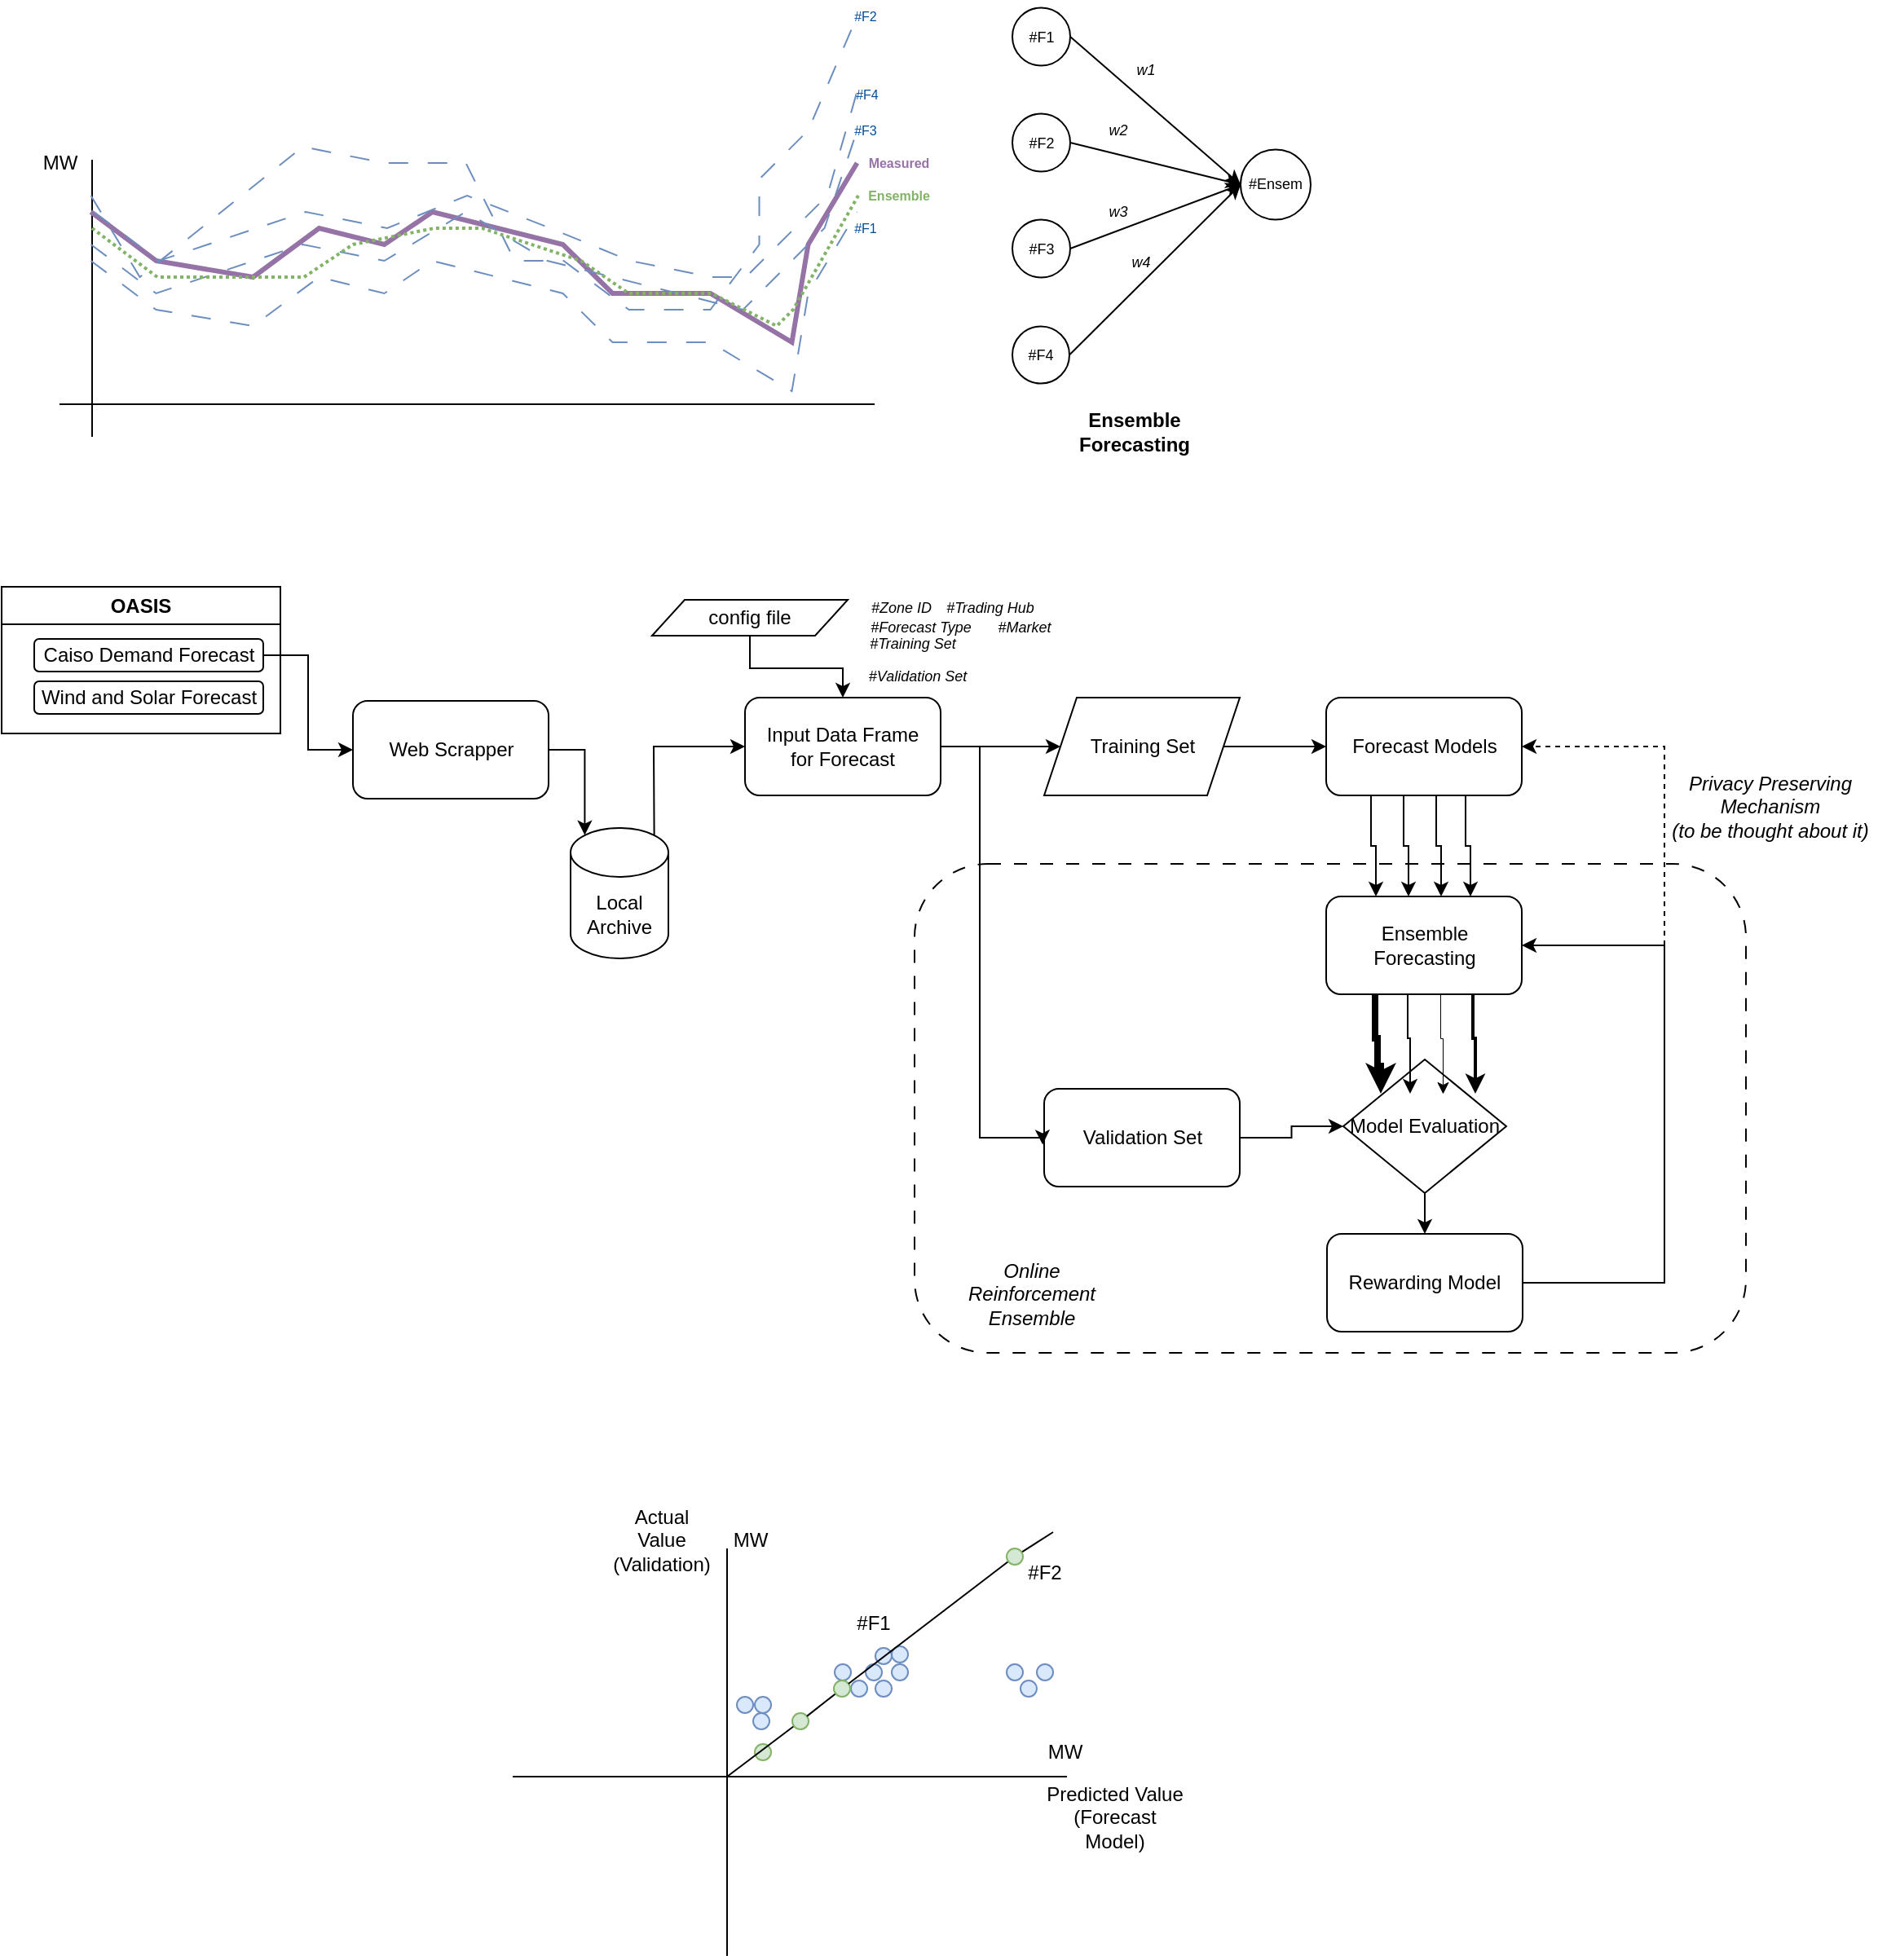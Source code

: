 <mxfile version="24.0.0" type="google" pages="3">
  <diagram name="Privacy Preserving Reinforcement Learning" id="z0pMH2gL0qCIltJfzdCE">
    <mxGraphModel grid="1" page="1" gridSize="10" guides="1" tooltips="1" connect="1" arrows="1" fold="1" pageScale="1" pageWidth="850" pageHeight="1100" math="0" shadow="0">
      <root>
        <mxCell id="0" />
        <mxCell id="1" parent="0" />
        <mxCell id="YsBqf66ixwYEChI6fcZ4-15" value="" style="rounded=1;whiteSpace=wrap;html=1;fillColor=none;dashed=1;dashPattern=8 8;" parent="1" vertex="1">
          <mxGeometry x="570" y="570" width="510" height="300" as="geometry" />
        </mxCell>
        <mxCell id="mb57GjcYipM0VSU4Pdz6-1" value="OASIS" style="swimlane;whiteSpace=wrap;html=1;" parent="1" vertex="1">
          <mxGeometry x="10" y="400" width="171" height="90" as="geometry" />
        </mxCell>
        <mxCell id="mb57GjcYipM0VSU4Pdz6-2" value="Caiso Demand Forecast" style="rounded=1;whiteSpace=wrap;html=1;" parent="mb57GjcYipM0VSU4Pdz6-1" vertex="1">
          <mxGeometry x="20" y="32" width="140.5" height="20" as="geometry" />
        </mxCell>
        <mxCell id="GfDtbFVrV-_29sVv-z_T-3" value="Wind and Solar Forecast" style="rounded=1;whiteSpace=wrap;html=1;" parent="mb57GjcYipM0VSU4Pdz6-1" vertex="1">
          <mxGeometry x="20" y="58" width="140.5" height="20" as="geometry" />
        </mxCell>
        <mxCell id="mb57GjcYipM0VSU4Pdz6-3" style="edgeStyle=orthogonalEdgeStyle;rounded=0;orthogonalLoop=1;jettySize=auto;html=1;entryX=0.145;entryY=0;entryDx=0;entryDy=4.35;entryPerimeter=0;" parent="1" source="mb57GjcYipM0VSU4Pdz6-4" target="mb57GjcYipM0VSU4Pdz6-11" edge="1">
          <mxGeometry relative="1" as="geometry">
            <mxPoint x="380" y="558" as="targetPoint" />
          </mxGeometry>
        </mxCell>
        <mxCell id="mb57GjcYipM0VSU4Pdz6-4" value="Web Scrapper" style="rounded=1;whiteSpace=wrap;html=1;" parent="1" vertex="1">
          <mxGeometry x="225.5" y="470" width="120" height="60" as="geometry" />
        </mxCell>
        <mxCell id="mb57GjcYipM0VSU4Pdz6-5" style="edgeStyle=orthogonalEdgeStyle;rounded=0;orthogonalLoop=1;jettySize=auto;html=1;entryX=0;entryY=0.5;entryDx=0;entryDy=0;" parent="1" source="mb57GjcYipM0VSU4Pdz6-2" target="mb57GjcYipM0VSU4Pdz6-4" edge="1">
          <mxGeometry relative="1" as="geometry" />
        </mxCell>
        <mxCell id="mb57GjcYipM0VSU4Pdz6-6" style="edgeStyle=orthogonalEdgeStyle;rounded=0;orthogonalLoop=1;jettySize=auto;html=1;" parent="1" source="mb57GjcYipM0VSU4Pdz6-7" target="mb57GjcYipM0VSU4Pdz6-19" edge="1">
          <mxGeometry relative="1" as="geometry">
            <mxPoint x="640" y="498" as="targetPoint" />
          </mxGeometry>
        </mxCell>
        <mxCell id="mb57GjcYipM0VSU4Pdz6-7" value="Input Data Frame&lt;br&gt;for Forecast" style="rounded=1;whiteSpace=wrap;html=1;" parent="1" vertex="1">
          <mxGeometry x="466" y="468" width="120" height="60" as="geometry" />
        </mxCell>
        <mxCell id="mb57GjcYipM0VSU4Pdz6-8" value="#Zone ID" style="text;html=1;align=center;verticalAlign=middle;whiteSpace=wrap;rounded=0;fontSize=9;fontStyle=2" parent="1" vertex="1">
          <mxGeometry x="522" y="408" width="80" height="10" as="geometry" />
        </mxCell>
        <mxCell id="mb57GjcYipM0VSU4Pdz6-9" style="edgeStyle=orthogonalEdgeStyle;rounded=0;orthogonalLoop=1;jettySize=auto;html=1;" parent="1" source="mb57GjcYipM0VSU4Pdz6-10" target="mb57GjcYipM0VSU4Pdz6-7" edge="1">
          <mxGeometry relative="1" as="geometry" />
        </mxCell>
        <mxCell id="mb57GjcYipM0VSU4Pdz6-10" value="config file" style="shape=parallelogram;perimeter=parallelogramPerimeter;whiteSpace=wrap;html=1;fixedSize=1;" parent="1" vertex="1">
          <mxGeometry x="409" y="408" width="120" height="22" as="geometry" />
        </mxCell>
        <mxCell id="mb57GjcYipM0VSU4Pdz6-11" value="Local Archive" style="shape=cylinder3;whiteSpace=wrap;html=1;boundedLbl=1;backgroundOutline=1;size=15;" parent="1" vertex="1">
          <mxGeometry x="359" y="548" width="60" height="80" as="geometry" />
        </mxCell>
        <mxCell id="mb57GjcYipM0VSU4Pdz6-12" value="" style="endArrow=classic;html=1;rounded=0;exitX=0.855;exitY=0;exitDx=0;exitDy=4.35;exitPerimeter=0;entryX=0;entryY=0.5;entryDx=0;entryDy=0;" parent="1" source="mb57GjcYipM0VSU4Pdz6-11" target="mb57GjcYipM0VSU4Pdz6-7" edge="1">
          <mxGeometry width="50" height="50" relative="1" as="geometry">
            <mxPoint x="430" y="558" as="sourcePoint" />
            <mxPoint x="440" y="498" as="targetPoint" />
            <Array as="points">
              <mxPoint x="410" y="498" />
            </Array>
          </mxGeometry>
        </mxCell>
        <mxCell id="mb57GjcYipM0VSU4Pdz6-13" value="#Forecast Type" style="text;html=1;align=center;verticalAlign=middle;whiteSpace=wrap;rounded=0;fontSize=9;fontStyle=2" parent="1" vertex="1">
          <mxGeometry x="531" y="420" width="86" height="10" as="geometry" />
        </mxCell>
        <mxCell id="mb57GjcYipM0VSU4Pdz6-14" value="#Training Set" style="text;html=1;align=center;verticalAlign=middle;whiteSpace=wrap;rounded=0;fontSize=9;fontStyle=2" parent="1" vertex="1">
          <mxGeometry x="526" y="430" width="86" height="10" as="geometry" />
        </mxCell>
        <mxCell id="mb57GjcYipM0VSU4Pdz6-15" value="#Validation Set" style="text;html=1;align=center;verticalAlign=middle;whiteSpace=wrap;rounded=0;fontSize=9;fontStyle=2" parent="1" vertex="1">
          <mxGeometry x="529" y="450" width="86" height="10" as="geometry" />
        </mxCell>
        <mxCell id="mb57GjcYipM0VSU4Pdz6-16" style="edgeStyle=orthogonalEdgeStyle;rounded=0;orthogonalLoop=1;jettySize=auto;html=1;entryX=0;entryY=0.5;entryDx=0;entryDy=0;" parent="1" source="mb57GjcYipM0VSU4Pdz6-17" target="mb57GjcYipM0VSU4Pdz6-24" edge="1">
          <mxGeometry relative="1" as="geometry" />
        </mxCell>
        <mxCell id="mb57GjcYipM0VSU4Pdz6-17" value="Validation Set" style="rounded=1;whiteSpace=wrap;html=1;" parent="1" vertex="1">
          <mxGeometry x="649.5" y="708" width="120" height="60" as="geometry" />
        </mxCell>
        <mxCell id="mb57GjcYipM0VSU4Pdz6-18" style="edgeStyle=orthogonalEdgeStyle;rounded=0;orthogonalLoop=1;jettySize=auto;html=1;" parent="1" source="mb57GjcYipM0VSU4Pdz6-19" target="mb57GjcYipM0VSU4Pdz6-22" edge="1">
          <mxGeometry relative="1" as="geometry">
            <mxPoint x="822.5" y="498" as="targetPoint" />
          </mxGeometry>
        </mxCell>
        <mxCell id="mb57GjcYipM0VSU4Pdz6-19" value="Training Set" style="shape=parallelogram;perimeter=parallelogramPerimeter;whiteSpace=wrap;html=1;fixedSize=1;" parent="1" vertex="1">
          <mxGeometry x="649.5" y="468" width="120" height="60" as="geometry" />
        </mxCell>
        <mxCell id="mb57GjcYipM0VSU4Pdz6-20" style="edgeStyle=orthogonalEdgeStyle;rounded=0;orthogonalLoop=1;jettySize=auto;html=1;exitX=1;exitY=0.5;exitDx=0;exitDy=0;entryX=-0.008;entryY=0.57;entryDx=0;entryDy=0;entryPerimeter=0;" parent="1" source="mb57GjcYipM0VSU4Pdz6-7" target="mb57GjcYipM0VSU4Pdz6-17" edge="1">
          <mxGeometry relative="1" as="geometry">
            <mxPoint x="596" y="508" as="sourcePoint" />
            <mxPoint x="660" y="508" as="targetPoint" />
            <Array as="points">
              <mxPoint x="610" y="498" />
              <mxPoint x="610" y="738" />
              <mxPoint x="649" y="738" />
            </Array>
          </mxGeometry>
        </mxCell>
        <mxCell id="mb57GjcYipM0VSU4Pdz6-22" value="Forecast Models" style="rounded=1;whiteSpace=wrap;html=1;" parent="1" vertex="1">
          <mxGeometry x="822.5" y="468" width="120" height="60" as="geometry" />
        </mxCell>
        <mxCell id="Ic7fX3qQCsusOm03f4yL-4" style="edgeStyle=orthogonalEdgeStyle;rounded=0;orthogonalLoop=1;jettySize=auto;html=1;" parent="1" source="mb57GjcYipM0VSU4Pdz6-24" target="mb57GjcYipM0VSU4Pdz6-25" edge="1">
          <mxGeometry relative="1" as="geometry" />
        </mxCell>
        <mxCell id="mb57GjcYipM0VSU4Pdz6-24" value="Model Evaluation" style="rhombus;whiteSpace=wrap;html=1;" parent="1" vertex="1">
          <mxGeometry x="833" y="690" width="100" height="82" as="geometry" />
        </mxCell>
        <mxCell id="Ic7fX3qQCsusOm03f4yL-3" style="edgeStyle=orthogonalEdgeStyle;rounded=0;orthogonalLoop=1;jettySize=auto;html=1;entryX=1;entryY=0.5;entryDx=0;entryDy=0;" parent="1" source="mb57GjcYipM0VSU4Pdz6-25" target="Ic7fX3qQCsusOm03f4yL-2" edge="1">
          <mxGeometry relative="1" as="geometry">
            <Array as="points">
              <mxPoint x="1030" y="827" />
              <mxPoint x="1030" y="620" />
            </Array>
          </mxGeometry>
        </mxCell>
        <mxCell id="mb57GjcYipM0VSU4Pdz6-25" value="Rewarding Model" style="rounded=1;whiteSpace=wrap;html=1;" parent="1" vertex="1">
          <mxGeometry x="823" y="797" width="120" height="60" as="geometry" />
        </mxCell>
        <mxCell id="GfDtbFVrV-_29sVv-z_T-1" value="" style="endArrow=none;html=1;rounded=0;" parent="1" edge="1">
          <mxGeometry width="50" height="50" relative="1" as="geometry">
            <mxPoint x="45.5" y="288" as="sourcePoint" />
            <mxPoint x="545.5" y="288" as="targetPoint" />
          </mxGeometry>
        </mxCell>
        <mxCell id="GfDtbFVrV-_29sVv-z_T-2" value="" style="endArrow=none;html=1;rounded=0;" parent="1" edge="1">
          <mxGeometry width="50" height="50" relative="1" as="geometry">
            <mxPoint x="65.5" y="308" as="sourcePoint" />
            <mxPoint x="65.5" y="138" as="targetPoint" />
          </mxGeometry>
        </mxCell>
        <mxCell id="YsBqf66ixwYEChI6fcZ4-19" value="Online Reinforcement Ensemble" style="text;html=1;align=center;verticalAlign=middle;whiteSpace=wrap;rounded=0;fontStyle=2" parent="1" vertex="1">
          <mxGeometry x="602" y="810" width="80" height="47" as="geometry" />
        </mxCell>
        <mxCell id="GgKTrHe3avayRDhxF36D-1" value="" style="endArrow=none;html=1;rounded=0;fillColor=#e1d5e7;strokeColor=#9673a6;strokeWidth=3;" parent="1" edge="1">
          <mxGeometry width="50" height="50" relative="1" as="geometry">
            <mxPoint x="64.75" y="170" as="sourcePoint" />
            <mxPoint x="534.75" y="140" as="targetPoint" />
            <Array as="points">
              <mxPoint x="104.75" y="200" />
              <mxPoint x="164.25" y="210" />
              <mxPoint x="204.75" y="180" />
              <mxPoint x="244.75" y="190" />
              <mxPoint x="274.25" y="170" />
              <mxPoint x="354.25" y="190" />
              <mxPoint x="384.75" y="220" />
              <mxPoint x="444.75" y="220" />
              <mxPoint x="494.75" y="250" />
              <mxPoint x="504.75" y="190" />
            </Array>
          </mxGeometry>
        </mxCell>
        <mxCell id="GgKTrHe3avayRDhxF36D-2" value="" style="endArrow=none;html=1;rounded=0;fillColor=#dae8fc;strokeColor=#6c8ebf;strokeWidth=1;dashed=1;dashPattern=12 12;" parent="1" edge="1">
          <mxGeometry width="50" height="50" relative="1" as="geometry">
            <mxPoint x="64.75" y="200" as="sourcePoint" />
            <mxPoint x="534.75" y="170" as="targetPoint" />
            <Array as="points">
              <mxPoint x="104.75" y="230" />
              <mxPoint x="164.25" y="240" />
              <mxPoint x="204.75" y="210" />
              <mxPoint x="244.75" y="220" />
              <mxPoint x="274.25" y="200" />
              <mxPoint x="354.25" y="220" />
              <mxPoint x="384.75" y="250" />
              <mxPoint x="444.75" y="250" />
              <mxPoint x="494.75" y="280" />
              <mxPoint x="504.75" y="220" />
            </Array>
          </mxGeometry>
        </mxCell>
        <mxCell id="GgKTrHe3avayRDhxF36D-3" value="#F1" style="text;html=1;align=center;verticalAlign=middle;whiteSpace=wrap;rounded=0;fontSize=8;fontColor=#004C99;" parent="1" vertex="1">
          <mxGeometry x="524.75" y="170" width="30" height="20" as="geometry" />
        </mxCell>
        <mxCell id="GgKTrHe3avayRDhxF36D-4" value="" style="endArrow=none;html=1;rounded=0;fillColor=#dae8fc;strokeColor=#6c8ebf;strokeWidth=1;dashed=1;dashPattern=12 12;" parent="1" edge="1">
          <mxGeometry width="50" height="50" relative="1" as="geometry">
            <mxPoint x="64.75" y="160" as="sourcePoint" />
            <mxPoint x="534.75" y="50" as="targetPoint" />
            <Array as="points">
              <mxPoint x="94.75" y="210" />
              <mxPoint x="194.75" y="130" />
              <mxPoint x="244.75" y="140" />
              <mxPoint x="294.75" y="140" />
              <mxPoint x="324.75" y="200" />
              <mxPoint x="354.75" y="200" />
              <mxPoint x="394.75" y="230" />
              <mxPoint x="444.75" y="230" />
              <mxPoint x="474.75" y="190" />
              <mxPoint x="474.75" y="150" />
              <mxPoint x="504.75" y="120" />
            </Array>
          </mxGeometry>
        </mxCell>
        <mxCell id="GgKTrHe3avayRDhxF36D-5" value="#F2" style="text;html=1;align=center;verticalAlign=middle;whiteSpace=wrap;rounded=0;fontSize=8;fontColor=#004C99;" parent="1" vertex="1">
          <mxGeometry x="524.75" y="40" width="30" height="20" as="geometry" />
        </mxCell>
        <mxCell id="GgKTrHe3avayRDhxF36D-6" value="" style="endArrow=none;html=1;rounded=0;fillColor=#dae8fc;strokeColor=#6c8ebf;strokeWidth=1;dashed=1;dashPattern=12 12;" parent="1" edge="1">
          <mxGeometry width="50" height="50" relative="1" as="geometry">
            <mxPoint x="64.75" y="190" as="sourcePoint" />
            <mxPoint x="534.75" y="120" as="targetPoint" />
            <Array as="points">
              <mxPoint x="104.75" y="220" />
              <mxPoint x="194.75" y="190" />
              <mxPoint x="244.75" y="200" />
              <mxPoint x="294.75" y="170" />
              <mxPoint x="344.75" y="200" />
              <mxPoint x="384.75" y="210" />
              <mxPoint x="424.75" y="220" />
              <mxPoint x="464.75" y="230" />
              <mxPoint x="474.75" y="220" />
              <mxPoint x="514.75" y="180" />
            </Array>
          </mxGeometry>
        </mxCell>
        <mxCell id="GgKTrHe3avayRDhxF36D-7" value="#F3" style="text;html=1;align=center;verticalAlign=middle;whiteSpace=wrap;rounded=0;fontSize=8;fontColor=#004C99;" parent="1" vertex="1">
          <mxGeometry x="524.75" y="110" width="30" height="20" as="geometry" />
        </mxCell>
        <mxCell id="GgKTrHe3avayRDhxF36D-8" value="Measured" style="text;html=1;align=center;verticalAlign=middle;whiteSpace=wrap;rounded=0;fontSize=8;fontColor=#9673a6;fontStyle=1" parent="1" vertex="1">
          <mxGeometry x="535" y="130" width="50.5" height="20" as="geometry" />
        </mxCell>
        <mxCell id="GgKTrHe3avayRDhxF36D-9" value="" style="endArrow=none;html=1;rounded=0;fillColor=#dae8fc;strokeColor=#6c8ebf;strokeWidth=1;dashed=1;dashPattern=12 12;" parent="1" edge="1">
          <mxGeometry width="50" height="50" relative="1" as="geometry">
            <mxPoint x="66.5" y="170" as="sourcePoint" />
            <mxPoint x="536.5" y="90" as="targetPoint" />
            <Array as="points">
              <mxPoint x="106.5" y="200" />
              <mxPoint x="196.5" y="170" />
              <mxPoint x="246.5" y="180" />
              <mxPoint x="295.5" y="160" />
              <mxPoint x="346.5" y="180" />
              <mxPoint x="395.5" y="200" />
              <mxPoint x="445.5" y="210" />
              <mxPoint x="466.5" y="210" />
              <mxPoint x="476.5" y="200" />
              <mxPoint x="516.5" y="160" />
            </Array>
          </mxGeometry>
        </mxCell>
        <mxCell id="GgKTrHe3avayRDhxF36D-10" value="#F4" style="text;html=1;align=center;verticalAlign=middle;whiteSpace=wrap;rounded=0;fontSize=8;fontColor=#004C99;" parent="1" vertex="1">
          <mxGeometry x="526" y="88" width="30" height="20" as="geometry" />
        </mxCell>
        <mxCell id="GgKTrHe3avayRDhxF36D-11" value="MW" style="text;html=1;align=center;verticalAlign=middle;whiteSpace=wrap;rounded=0;" parent="1" vertex="1">
          <mxGeometry x="15.5" y="125" width="60" height="30" as="geometry" />
        </mxCell>
        <mxCell id="GgKTrHe3avayRDhxF36D-13" value="" style="endArrow=none;html=1;rounded=0;fillColor=#d5e8d4;strokeColor=#82b366;strokeWidth=2;dashed=1;dashPattern=1 1;" parent="1" edge="1">
          <mxGeometry width="50" height="50" relative="1" as="geometry">
            <mxPoint x="65.5" y="180" as="sourcePoint" />
            <mxPoint x="535.5" y="160" as="targetPoint" />
            <Array as="points">
              <mxPoint x="105.5" y="210" />
              <mxPoint x="195.5" y="210" />
              <mxPoint x="225.5" y="190" />
              <mxPoint x="275.5" y="180" />
              <mxPoint x="304.75" y="180" />
              <mxPoint x="365.5" y="200" />
              <mxPoint x="394.75" y="220" />
              <mxPoint x="445.5" y="220" />
              <mxPoint x="485.5" y="240" />
              <mxPoint x="495.5" y="230" />
            </Array>
          </mxGeometry>
        </mxCell>
        <mxCell id="GgKTrHe3avayRDhxF36D-14" value="Ensemble" style="text;html=1;align=center;verticalAlign=middle;whiteSpace=wrap;rounded=0;fontSize=8;fontColor=#82b366;fontStyle=1" parent="1" vertex="1">
          <mxGeometry x="535" y="150" width="50.5" height="20" as="geometry" />
        </mxCell>
        <mxCell id="GgKTrHe3avayRDhxF36D-15" value="#F1" style="ellipse;whiteSpace=wrap;html=1;aspect=fixed;fontSize=9;" parent="1" vertex="1">
          <mxGeometry x="630" y="44.75" width="35.5" height="35.5" as="geometry" />
        </mxCell>
        <mxCell id="GgKTrHe3avayRDhxF36D-16" value="#F2" style="ellipse;whiteSpace=wrap;html=1;aspect=fixed;fontSize=9;" parent="1" vertex="1">
          <mxGeometry x="630" y="109.75" width="35.5" height="35.5" as="geometry" />
        </mxCell>
        <mxCell id="GgKTrHe3avayRDhxF36D-17" value="#F3" style="ellipse;whiteSpace=wrap;html=1;aspect=fixed;fontSize=9;" parent="1" vertex="1">
          <mxGeometry x="630" y="174.75" width="35.5" height="35.5" as="geometry" />
        </mxCell>
        <mxCell id="GgKTrHe3avayRDhxF36D-18" value="#F4" style="ellipse;whiteSpace=wrap;html=1;aspect=fixed;fontSize=9;" parent="1" vertex="1">
          <mxGeometry x="630" y="240.25" width="35" height="35" as="geometry" />
        </mxCell>
        <mxCell id="GgKTrHe3avayRDhxF36D-19" value="#Ensem" style="ellipse;whiteSpace=wrap;html=1;aspect=fixed;fontSize=9;" parent="1" vertex="1">
          <mxGeometry x="770" y="131.75" width="43" height="43" as="geometry" />
        </mxCell>
        <mxCell id="GgKTrHe3avayRDhxF36D-24" value="" style="endArrow=classic;html=1;rounded=0;exitX=1;exitY=0.5;exitDx=0;exitDy=0;entryX=0;entryY=0.5;entryDx=0;entryDy=0;fontSize=9;" parent="1" source="GgKTrHe3avayRDhxF36D-15" target="GgKTrHe3avayRDhxF36D-19" edge="1">
          <mxGeometry width="50" height="50" relative="1" as="geometry">
            <mxPoint x="835" y="105.25" as="sourcePoint" />
            <mxPoint x="885" y="55.25" as="targetPoint" />
          </mxGeometry>
        </mxCell>
        <mxCell id="GgKTrHe3avayRDhxF36D-25" value="" style="endArrow=classic;html=1;rounded=0;exitX=1;exitY=0.5;exitDx=0;exitDy=0;entryX=0;entryY=0.5;entryDx=0;entryDy=0;fontSize=9;" parent="1" source="GgKTrHe3avayRDhxF36D-16" target="GgKTrHe3avayRDhxF36D-19" edge="1">
          <mxGeometry width="50" height="50" relative="1" as="geometry">
            <mxPoint x="675" y="65.25" as="sourcePoint" />
            <mxPoint x="781" y="154.25" as="targetPoint" />
          </mxGeometry>
        </mxCell>
        <mxCell id="GgKTrHe3avayRDhxF36D-26" value="" style="endArrow=classic;html=1;rounded=0;exitX=1;exitY=0.5;exitDx=0;exitDy=0;entryX=0;entryY=0.5;entryDx=0;entryDy=0;fontSize=9;" parent="1" source="GgKTrHe3avayRDhxF36D-17" target="GgKTrHe3avayRDhxF36D-19" edge="1">
          <mxGeometry width="50" height="50" relative="1" as="geometry">
            <mxPoint x="676" y="65.25" as="sourcePoint" />
            <mxPoint x="775" y="169.25" as="targetPoint" />
          </mxGeometry>
        </mxCell>
        <mxCell id="GgKTrHe3avayRDhxF36D-27" value="" style="endArrow=classic;html=1;rounded=0;exitX=1;exitY=0.5;exitDx=0;exitDy=0;entryX=0;entryY=0.5;entryDx=0;entryDy=0;fontSize=9;" parent="1" source="GgKTrHe3avayRDhxF36D-18" target="GgKTrHe3avayRDhxF36D-19" edge="1">
          <mxGeometry width="50" height="50" relative="1" as="geometry">
            <mxPoint x="676" y="195.25" as="sourcePoint" />
            <mxPoint x="775" y="169.25" as="targetPoint" />
          </mxGeometry>
        </mxCell>
        <mxCell id="GgKTrHe3avayRDhxF36D-28" style="edgeStyle=orthogonalEdgeStyle;rounded=0;orthogonalLoop=1;jettySize=auto;html=1;strokeWidth=4;" parent="1" edge="1">
          <mxGeometry relative="1" as="geometry">
            <mxPoint x="852.5" y="646" as="sourcePoint" />
            <mxPoint x="856.0" y="711" as="targetPoint" />
            <Array as="points">
              <mxPoint x="852" y="677" />
              <mxPoint x="854" y="677" />
              <mxPoint x="854" y="694" />
              <mxPoint x="856" y="694" />
            </Array>
          </mxGeometry>
        </mxCell>
        <mxCell id="GgKTrHe3avayRDhxF36D-29" style="edgeStyle=orthogonalEdgeStyle;rounded=0;orthogonalLoop=1;jettySize=auto;html=1;strokeWidth=2;" parent="1" edge="1">
          <mxGeometry relative="1" as="geometry">
            <mxPoint x="912.5" y="646" as="sourcePoint" />
            <mxPoint x="914" y="711" as="targetPoint" />
            <Array as="points">
              <mxPoint x="912" y="677" />
              <mxPoint x="914" y="677" />
            </Array>
          </mxGeometry>
        </mxCell>
        <mxCell id="GgKTrHe3avayRDhxF36D-30" style="edgeStyle=orthogonalEdgeStyle;rounded=0;orthogonalLoop=1;jettySize=auto;html=1;" parent="1" edge="1">
          <mxGeometry relative="1" as="geometry">
            <mxPoint x="872.5" y="646" as="sourcePoint" />
            <mxPoint x="874" y="711" as="targetPoint" />
            <Array as="points">
              <mxPoint x="872" y="677" />
              <mxPoint x="874" y="677" />
            </Array>
          </mxGeometry>
        </mxCell>
        <mxCell id="GgKTrHe3avayRDhxF36D-31" style="edgeStyle=orthogonalEdgeStyle;rounded=0;orthogonalLoop=1;jettySize=auto;html=1;strokeWidth=0.5;" parent="1" edge="1">
          <mxGeometry relative="1" as="geometry">
            <mxPoint x="892.5" y="646" as="sourcePoint" />
            <mxPoint x="894" y="711" as="targetPoint" />
            <Array as="points">
              <mxPoint x="892" y="677" />
              <mxPoint x="894" y="677" />
            </Array>
          </mxGeometry>
        </mxCell>
        <mxCell id="GgKTrHe3avayRDhxF36D-32" style="edgeStyle=orthogonalEdgeStyle;rounded=0;orthogonalLoop=1;jettySize=auto;html=1;entryX=0.25;entryY=0;entryDx=0;entryDy=0;" parent="1" edge="1">
          <mxGeometry relative="1" as="geometry">
            <mxPoint x="850.01" y="528" as="sourcePoint" />
            <mxPoint x="853.01" y="590" as="targetPoint" />
            <Array as="points">
              <mxPoint x="850.01" y="559" />
              <mxPoint x="852.01" y="559" />
            </Array>
          </mxGeometry>
        </mxCell>
        <mxCell id="GgKTrHe3avayRDhxF36D-33" style="edgeStyle=orthogonalEdgeStyle;rounded=0;orthogonalLoop=1;jettySize=auto;html=1;entryX=0.25;entryY=0;entryDx=0;entryDy=0;" parent="1" edge="1">
          <mxGeometry relative="1" as="geometry">
            <mxPoint x="870.01" y="528" as="sourcePoint" />
            <mxPoint x="873.01" y="590" as="targetPoint" />
            <Array as="points">
              <mxPoint x="870.01" y="559" />
              <mxPoint x="872.01" y="559" />
            </Array>
          </mxGeometry>
        </mxCell>
        <mxCell id="GgKTrHe3avayRDhxF36D-34" style="edgeStyle=orthogonalEdgeStyle;rounded=0;orthogonalLoop=1;jettySize=auto;html=1;entryX=0.25;entryY=0;entryDx=0;entryDy=0;" parent="1" edge="1">
          <mxGeometry relative="1" as="geometry">
            <mxPoint x="890.01" y="528" as="sourcePoint" />
            <mxPoint x="893.01" y="590" as="targetPoint" />
            <Array as="points">
              <mxPoint x="890.01" y="559" />
              <mxPoint x="892.01" y="559" />
            </Array>
          </mxGeometry>
        </mxCell>
        <mxCell id="GgKTrHe3avayRDhxF36D-35" style="edgeStyle=orthogonalEdgeStyle;rounded=0;orthogonalLoop=1;jettySize=auto;html=1;entryX=0.25;entryY=0;entryDx=0;entryDy=0;" parent="1" edge="1">
          <mxGeometry relative="1" as="geometry">
            <mxPoint x="908.01" y="528" as="sourcePoint" />
            <mxPoint x="911.01" y="590" as="targetPoint" />
            <Array as="points">
              <mxPoint x="908.01" y="559" />
              <mxPoint x="910.01" y="559" />
            </Array>
          </mxGeometry>
        </mxCell>
        <mxCell id="GgKTrHe3avayRDhxF36D-36" value="w1" style="text;html=1;align=center;verticalAlign=middle;whiteSpace=wrap;rounded=0;fontStyle=2;fontSize=9;" parent="1" vertex="1">
          <mxGeometry x="691.5" y="78.25" width="40" height="10" as="geometry" />
        </mxCell>
        <mxCell id="GgKTrHe3avayRDhxF36D-37" value="w2" style="text;html=1;align=center;verticalAlign=middle;whiteSpace=wrap;rounded=0;fontStyle=2;fontSize=9;" parent="1" vertex="1">
          <mxGeometry x="674.5" y="115.25" width="40" height="10" as="geometry" />
        </mxCell>
        <mxCell id="GgKTrHe3avayRDhxF36D-38" value="w3" style="text;html=1;align=center;verticalAlign=middle;whiteSpace=wrap;rounded=0;fontStyle=2;fontSize=9;" parent="1" vertex="1">
          <mxGeometry x="674.5" y="165.25" width="40" height="10" as="geometry" />
        </mxCell>
        <mxCell id="GgKTrHe3avayRDhxF36D-39" value="w4" style="text;html=1;align=center;verticalAlign=middle;whiteSpace=wrap;rounded=0;fontStyle=2;fontSize=9;" parent="1" vertex="1">
          <mxGeometry x="688.5" y="196.25" width="40" height="10" as="geometry" />
        </mxCell>
        <mxCell id="Ic7fX3qQCsusOm03f4yL-2" value="Ensemble Forecasting" style="rounded=1;whiteSpace=wrap;html=1;" parent="1" vertex="1">
          <mxGeometry x="822.5" y="590" width="120" height="60" as="geometry" />
        </mxCell>
        <mxCell id="x4RY1zvW9ZhVY0yINkFy-1" style="edgeStyle=orthogonalEdgeStyle;rounded=0;orthogonalLoop=1;jettySize=auto;html=1;entryX=1;entryY=0.5;entryDx=0;entryDy=0;exitX=1;exitY=0.5;exitDx=0;exitDy=0;dashed=1;" parent="1" source="mb57GjcYipM0VSU4Pdz6-25" target="mb57GjcYipM0VSU4Pdz6-22" edge="1">
          <mxGeometry relative="1" as="geometry">
            <Array as="points">
              <mxPoint x="1030" y="827" />
              <mxPoint x="1030" y="498" />
            </Array>
            <mxPoint x="953" y="837" as="sourcePoint" />
            <mxPoint x="953" y="630" as="targetPoint" />
          </mxGeometry>
        </mxCell>
        <mxCell id="ML5u2CE0Su4AJEo7Oj_A-1" value="Ensemble Forecasting" style="text;html=1;align=center;verticalAlign=middle;whiteSpace=wrap;rounded=0;fontStyle=1" parent="1" vertex="1">
          <mxGeometry x="675" y="290" width="60" height="30" as="geometry" />
        </mxCell>
        <mxCell id="ML5u2CE0Su4AJEo7Oj_A-2" value="Privacy Preserving Mechanism&lt;br&gt;(to be thought about it)" style="text;html=1;align=center;verticalAlign=middle;whiteSpace=wrap;rounded=0;fontStyle=2" parent="1" vertex="1">
          <mxGeometry x="1030" y="520" width="130" height="30" as="geometry" />
        </mxCell>
        <mxCell id="SdchjvCyDopv-PI4UXvu-1" value="" style="endArrow=none;html=1;rounded=0;" edge="1" parent="1">
          <mxGeometry width="50" height="50" relative="1" as="geometry">
            <mxPoint x="455" y="1240" as="sourcePoint" />
            <mxPoint x="455" y="990" as="targetPoint" />
          </mxGeometry>
        </mxCell>
        <mxCell id="SdchjvCyDopv-PI4UXvu-2" value="" style="endArrow=none;html=1;rounded=0;" edge="1" parent="1">
          <mxGeometry width="50" height="50" relative="1" as="geometry">
            <mxPoint x="323.5" y="1130" as="sourcePoint" />
            <mxPoint x="663.5" y="1130" as="targetPoint" />
          </mxGeometry>
        </mxCell>
        <mxCell id="SdchjvCyDopv-PI4UXvu-3" value="Actual Value&lt;div&gt;(Validation)&lt;/div&gt;" style="text;html=1;align=center;verticalAlign=middle;whiteSpace=wrap;rounded=0;" vertex="1" parent="1">
          <mxGeometry x="385" y="970" width="60" height="30" as="geometry" />
        </mxCell>
        <mxCell id="SdchjvCyDopv-PI4UXvu-4" value="Predicted Value&lt;div&gt;(Forecast Model)&lt;/div&gt;" style="text;html=1;align=center;verticalAlign=middle;whiteSpace=wrap;rounded=0;" vertex="1" parent="1">
          <mxGeometry x="649.5" y="1140" width="85.5" height="30" as="geometry" />
        </mxCell>
        <mxCell id="SdchjvCyDopv-PI4UXvu-5" value="" style="endArrow=none;html=1;rounded=0;" edge="1" parent="1" source="SdchjvCyDopv-PI4UXvu-28">
          <mxGeometry width="50" height="50" relative="1" as="geometry">
            <mxPoint x="455" y="1130" as="sourcePoint" />
            <mxPoint x="655" y="980" as="targetPoint" />
          </mxGeometry>
        </mxCell>
        <mxCell id="SdchjvCyDopv-PI4UXvu-6" value="" style="ellipse;whiteSpace=wrap;html=1;aspect=fixed;fillColor=#dae8fc;strokeColor=#6c8ebf;" vertex="1" parent="1">
          <mxGeometry x="546" y="1051" width="10" height="10" as="geometry" />
        </mxCell>
        <mxCell id="SdchjvCyDopv-PI4UXvu-7" value="" style="ellipse;whiteSpace=wrap;html=1;aspect=fixed;fillColor=#dae8fc;strokeColor=#6c8ebf;" vertex="1" parent="1">
          <mxGeometry x="556" y="1061" width="10" height="10" as="geometry" />
        </mxCell>
        <mxCell id="SdchjvCyDopv-PI4UXvu-8" value="" style="ellipse;whiteSpace=wrap;html=1;aspect=fixed;fillColor=#dae8fc;strokeColor=#6c8ebf;" vertex="1" parent="1">
          <mxGeometry x="556" y="1050" width="10" height="10" as="geometry" />
        </mxCell>
        <mxCell id="SdchjvCyDopv-PI4UXvu-9" value="" style="ellipse;whiteSpace=wrap;html=1;aspect=fixed;fillColor=#dae8fc;strokeColor=#6c8ebf;" vertex="1" parent="1">
          <mxGeometry x="540" y="1061" width="10" height="10" as="geometry" />
        </mxCell>
        <mxCell id="SdchjvCyDopv-PI4UXvu-10" value="" style="ellipse;whiteSpace=wrap;html=1;aspect=fixed;fillColor=#dae8fc;strokeColor=#6c8ebf;" vertex="1" parent="1">
          <mxGeometry x="546" y="1071" width="10" height="10" as="geometry" />
        </mxCell>
        <mxCell id="SdchjvCyDopv-PI4UXvu-11" value="#F1" style="text;html=1;align=center;verticalAlign=middle;whiteSpace=wrap;rounded=0;" vertex="1" parent="1">
          <mxGeometry x="515" y="1021" width="60" height="30" as="geometry" />
        </mxCell>
        <mxCell id="SdchjvCyDopv-PI4UXvu-12" value="" style="ellipse;whiteSpace=wrap;html=1;aspect=fixed;fillColor=#dae8fc;strokeColor=#6c8ebf;" vertex="1" parent="1">
          <mxGeometry x="521" y="1061" width="10" height="10" as="geometry" />
        </mxCell>
        <mxCell id="SdchjvCyDopv-PI4UXvu-13" value="" style="ellipse;whiteSpace=wrap;html=1;aspect=fixed;fillColor=#dae8fc;strokeColor=#6c8ebf;" vertex="1" parent="1">
          <mxGeometry x="531" y="1071" width="10" height="10" as="geometry" />
        </mxCell>
        <mxCell id="SdchjvCyDopv-PI4UXvu-14" value="" style="ellipse;whiteSpace=wrap;html=1;aspect=fixed;fillColor=#dae8fc;strokeColor=#6c8ebf;" vertex="1" parent="1">
          <mxGeometry x="635" y="1071" width="10" height="10" as="geometry" />
        </mxCell>
        <mxCell id="SdchjvCyDopv-PI4UXvu-15" value="MW" style="text;html=1;align=center;verticalAlign=middle;whiteSpace=wrap;rounded=0;" vertex="1" parent="1">
          <mxGeometry x="649.5" y="1110" width="25" height="10" as="geometry" />
        </mxCell>
        <mxCell id="SdchjvCyDopv-PI4UXvu-16" value="MW" style="text;html=1;align=center;verticalAlign=middle;whiteSpace=wrap;rounded=0;" vertex="1" parent="1">
          <mxGeometry x="457" y="980" width="25" height="10" as="geometry" />
        </mxCell>
        <mxCell id="SdchjvCyDopv-PI4UXvu-18" value="" style="ellipse;whiteSpace=wrap;html=1;aspect=fixed;fillColor=#dae8fc;strokeColor=#6c8ebf;" vertex="1" parent="1">
          <mxGeometry x="645" y="1061" width="10" height="10" as="geometry" />
        </mxCell>
        <mxCell id="SdchjvCyDopv-PI4UXvu-19" value="" style="ellipse;whiteSpace=wrap;html=1;aspect=fixed;fillColor=#dae8fc;strokeColor=#6c8ebf;" vertex="1" parent="1">
          <mxGeometry x="626.5" y="1061" width="10" height="10" as="geometry" />
        </mxCell>
        <mxCell id="SdchjvCyDopv-PI4UXvu-20" value="" style="ellipse;whiteSpace=wrap;html=1;aspect=fixed;fillColor=#dae8fc;strokeColor=#6c8ebf;" vertex="1" parent="1">
          <mxGeometry x="461" y="1081" width="10" height="10" as="geometry" />
        </mxCell>
        <mxCell id="SdchjvCyDopv-PI4UXvu-21" value="" style="ellipse;whiteSpace=wrap;html=1;aspect=fixed;fillColor=#dae8fc;strokeColor=#6c8ebf;" vertex="1" parent="1">
          <mxGeometry x="471" y="1091" width="10" height="10" as="geometry" />
        </mxCell>
        <mxCell id="SdchjvCyDopv-PI4UXvu-22" value="" style="ellipse;whiteSpace=wrap;html=1;aspect=fixed;fillColor=#dae8fc;strokeColor=#6c8ebf;" vertex="1" parent="1">
          <mxGeometry x="472" y="1081" width="10" height="10" as="geometry" />
        </mxCell>
        <mxCell id="SdchjvCyDopv-PI4UXvu-23" value="" style="ellipse;whiteSpace=wrap;html=1;aspect=fixed;fillColor=#d5e8d4;strokeColor=#82b366;" vertex="1" parent="1">
          <mxGeometry x="472" y="1110" width="10" height="10" as="geometry" />
        </mxCell>
        <mxCell id="SdchjvCyDopv-PI4UXvu-25" value="" style="endArrow=none;html=1;rounded=0;" edge="1" parent="1" target="SdchjvCyDopv-PI4UXvu-24">
          <mxGeometry width="50" height="50" relative="1" as="geometry">
            <mxPoint x="455" y="1130" as="sourcePoint" />
            <mxPoint x="655" y="980" as="targetPoint" />
          </mxGeometry>
        </mxCell>
        <mxCell id="SdchjvCyDopv-PI4UXvu-24" value="" style="ellipse;whiteSpace=wrap;html=1;aspect=fixed;fillColor=#d5e8d4;strokeColor=#82b366;" vertex="1" parent="1">
          <mxGeometry x="495" y="1091" width="10" height="10" as="geometry" />
        </mxCell>
        <mxCell id="SdchjvCyDopv-PI4UXvu-27" value="" style="endArrow=none;html=1;rounded=0;" edge="1" parent="1" source="SdchjvCyDopv-PI4UXvu-24" target="SdchjvCyDopv-PI4UXvu-26">
          <mxGeometry width="50" height="50" relative="1" as="geometry">
            <mxPoint x="504" y="1093" as="sourcePoint" />
            <mxPoint x="655" y="980" as="targetPoint" />
          </mxGeometry>
        </mxCell>
        <mxCell id="SdchjvCyDopv-PI4UXvu-26" value="" style="ellipse;whiteSpace=wrap;html=1;aspect=fixed;fillColor=#d5e8d4;strokeColor=#82b366;" vertex="1" parent="1">
          <mxGeometry x="520.5" y="1071" width="10" height="10" as="geometry" />
        </mxCell>
        <mxCell id="SdchjvCyDopv-PI4UXvu-29" value="" style="endArrow=none;html=1;rounded=0;" edge="1" parent="1" source="SdchjvCyDopv-PI4UXvu-26" target="SdchjvCyDopv-PI4UXvu-28">
          <mxGeometry width="50" height="50" relative="1" as="geometry">
            <mxPoint x="530" y="1073" as="sourcePoint" />
            <mxPoint x="655" y="980" as="targetPoint" />
          </mxGeometry>
        </mxCell>
        <mxCell id="SdchjvCyDopv-PI4UXvu-28" value="" style="ellipse;whiteSpace=wrap;html=1;aspect=fixed;fillColor=#d5e8d4;strokeColor=#82b366;" vertex="1" parent="1">
          <mxGeometry x="626.5" y="990" width="10" height="10" as="geometry" />
        </mxCell>
        <mxCell id="SdchjvCyDopv-PI4UXvu-30" value="#F2" style="text;html=1;align=center;verticalAlign=middle;whiteSpace=wrap;rounded=0;" vertex="1" parent="1">
          <mxGeometry x="620" y="990" width="60" height="30" as="geometry" />
        </mxCell>
        <mxCell id="Qvu88ucuOqAIbq_2tTQc-1" value="#Market" style="text;html=1;align=center;verticalAlign=middle;whiteSpace=wrap;rounded=0;fontSize=9;fontStyle=2" vertex="1" parent="1">
          <mxGeometry x="612" y="420" width="51" height="10" as="geometry" />
        </mxCell>
        <mxCell id="Qvu88ucuOqAIbq_2tTQc-2" value="#Trading Hub" style="text;html=1;align=center;verticalAlign=middle;whiteSpace=wrap;rounded=0;fontSize=9;fontStyle=2" vertex="1" parent="1">
          <mxGeometry x="582.5" y="408" width="67" height="10" as="geometry" />
        </mxCell>
      </root>
    </mxGraphModel>
  </diagram>
  <diagram id="EWs10Bc2tCSWLIHtXEUZ" name="Strategic Bid Detection">
    <mxGraphModel dx="830" dy="1527" grid="1" gridSize="10" guides="1" tooltips="1" connect="1" arrows="1" fold="1" page="1" pageScale="1" pageWidth="850" pageHeight="1100" math="0" shadow="0">
      <root>
        <mxCell id="0" />
        <mxCell id="1" parent="0" />
        <mxCell id="P_heWS73PsoNVlI9atCC-1" value="" style="rounded=1;whiteSpace=wrap;html=1;fillColor=none;dashed=1;dashPattern=8 8;" parent="1" vertex="1">
          <mxGeometry x="600" y="770" width="390" height="280" as="geometry" />
        </mxCell>
        <mxCell id="t_Q1t_2WmVFXvkJE9FLC-1" value="" style="endArrow=none;html=1;rounded=0;" parent="1" edge="1">
          <mxGeometry width="50" height="50" relative="1" as="geometry">
            <mxPoint x="180.75" y="298" as="sourcePoint" />
            <mxPoint x="680.75" y="298" as="targetPoint" />
          </mxGeometry>
        </mxCell>
        <mxCell id="t_Q1t_2WmVFXvkJE9FLC-2" value="" style="endArrow=none;html=1;rounded=0;" parent="1" edge="1">
          <mxGeometry width="50" height="50" relative="1" as="geometry">
            <mxPoint x="200.75" y="318" as="sourcePoint" />
            <mxPoint x="200.75" y="148" as="targetPoint" />
          </mxGeometry>
        </mxCell>
        <mxCell id="t_Q1t_2WmVFXvkJE9FLC-4" value="MW" style="text;html=1;align=center;verticalAlign=middle;whiteSpace=wrap;rounded=0;" parent="1" vertex="1">
          <mxGeometry x="942" y="264" width="41" height="30" as="geometry" />
        </mxCell>
        <mxCell id="t_Q1t_2WmVFXvkJE9FLC-5" value="$" style="text;html=1;align=center;verticalAlign=middle;whiteSpace=wrap;rounded=0;" parent="1" vertex="1">
          <mxGeometry x="175.75" y="128" width="20" height="30" as="geometry" />
        </mxCell>
        <mxCell id="t_Q1t_2WmVFXvkJE9FLC-6" value="time" style="text;html=1;align=center;verticalAlign=middle;whiteSpace=wrap;rounded=0;" parent="1" vertex="1">
          <mxGeometry x="660.75" y="298" width="41" height="30" as="geometry" />
        </mxCell>
        <mxCell id="t_Q1t_2WmVFXvkJE9FLC-8" value="" style="endArrow=none;html=1;rounded=0;" parent="1" edge="1">
          <mxGeometry width="50" height="50" relative="1" as="geometry">
            <mxPoint x="764" y="290" as="sourcePoint" />
            <mxPoint x="764" y="120" as="targetPoint" />
          </mxGeometry>
        </mxCell>
        <mxCell id="t_Q1t_2WmVFXvkJE9FLC-9" value="" style="endArrow=none;html=1;rounded=0;" parent="1" edge="1">
          <mxGeometry width="50" height="50" relative="1" as="geometry">
            <mxPoint x="754" y="280" as="sourcePoint" />
            <mxPoint x="944" y="280" as="targetPoint" />
          </mxGeometry>
        </mxCell>
        <mxCell id="t_Q1t_2WmVFXvkJE9FLC-10" value="" style="endArrow=none;html=1;rounded=0;fillColor=#e1d5e7;strokeColor=#9673a6;strokeWidth=2;" parent="1" edge="1">
          <mxGeometry width="50" height="50" relative="1" as="geometry">
            <mxPoint x="764" y="250" as="sourcePoint" />
            <mxPoint x="804" y="250" as="targetPoint" />
          </mxGeometry>
        </mxCell>
        <mxCell id="t_Q1t_2WmVFXvkJE9FLC-11" value="" style="endArrow=none;html=1;rounded=0;fillColor=#e1d5e7;strokeColor=#9673a6;strokeWidth=2;" parent="1" edge="1">
          <mxGeometry width="50" height="50" relative="1" as="geometry">
            <mxPoint x="804" y="220" as="sourcePoint" />
            <mxPoint x="924" y="220" as="targetPoint" />
          </mxGeometry>
        </mxCell>
        <mxCell id="t_Q1t_2WmVFXvkJE9FLC-12" value="" style="endArrow=none;html=1;rounded=0;fillColor=#e1d5e7;strokeColor=#9673a6;strokeWidth=2;" parent="1" edge="1">
          <mxGeometry width="50" height="50" relative="1" as="geometry">
            <mxPoint x="804" y="250" as="sourcePoint" />
            <mxPoint x="804" y="220" as="targetPoint" />
          </mxGeometry>
        </mxCell>
        <mxCell id="t_Q1t_2WmVFXvkJE9FLC-13" value="" style="endArrow=none;html=1;rounded=0;fillColor=#e1d5e7;strokeColor=#9673a6;strokeWidth=2;" parent="1" edge="1">
          <mxGeometry width="50" height="50" relative="1" as="geometry">
            <mxPoint x="924" y="190" as="sourcePoint" />
            <mxPoint x="944" y="190" as="targetPoint" />
          </mxGeometry>
        </mxCell>
        <mxCell id="t_Q1t_2WmVFXvkJE9FLC-14" value="" style="endArrow=none;html=1;rounded=0;fillColor=#e1d5e7;strokeColor=#9673a6;strokeWidth=2;" parent="1" edge="1">
          <mxGeometry width="50" height="50" relative="1" as="geometry">
            <mxPoint x="924" y="190" as="sourcePoint" />
            <mxPoint x="924" y="220" as="targetPoint" />
          </mxGeometry>
        </mxCell>
        <mxCell id="t_Q1t_2WmVFXvkJE9FLC-65" value="" style="endArrow=none;html=1;rounded=0;" parent="1" edge="1">
          <mxGeometry width="50" height="50" relative="1" as="geometry">
            <mxPoint x="190.75" y="311" as="sourcePoint" />
            <mxPoint x="290.75" y="168" as="targetPoint" />
          </mxGeometry>
        </mxCell>
        <mxCell id="t_Q1t_2WmVFXvkJE9FLC-368" value="" style="group" parent="1" connectable="0" vertex="1">
          <mxGeometry x="259.75" y="100" width="73" height="168" as="geometry" />
        </mxCell>
        <mxCell id="t_Q1t_2WmVFXvkJE9FLC-369" value="" style="endArrow=none;html=1;rounded=0;fillColor=#e1d5e7;strokeColor=#9673a6;strokeWidth=2;" parent="t_Q1t_2WmVFXvkJE9FLC-368" edge="1">
          <mxGeometry width="50" height="50" relative="1" as="geometry">
            <mxPoint y="168" as="sourcePoint" />
            <mxPoint x="20" y="138" as="targetPoint" />
          </mxGeometry>
        </mxCell>
        <mxCell id="t_Q1t_2WmVFXvkJE9FLC-370" value="" style="endArrow=none;html=1;rounded=0;fillColor=#e1d5e7;strokeColor=#9673a6;strokeWidth=2;" parent="t_Q1t_2WmVFXvkJE9FLC-368" edge="1">
          <mxGeometry width="50" height="50" relative="1" as="geometry">
            <mxPoint x="20" y="108" as="sourcePoint" />
            <mxPoint x="60" y="48" as="targetPoint" />
          </mxGeometry>
        </mxCell>
        <mxCell id="t_Q1t_2WmVFXvkJE9FLC-371" value="" style="endArrow=none;html=1;rounded=0;fillColor=#e1d5e7;strokeColor=#9673a6;strokeWidth=2;" parent="t_Q1t_2WmVFXvkJE9FLC-368" edge="1">
          <mxGeometry width="50" height="50" relative="1" as="geometry">
            <mxPoint x="20" y="138" as="sourcePoint" />
            <mxPoint x="20" y="108" as="targetPoint" />
          </mxGeometry>
        </mxCell>
        <mxCell id="t_Q1t_2WmVFXvkJE9FLC-372" value="" style="endArrow=none;html=1;rounded=0;fillColor=#e1d5e7;strokeColor=#9673a6;strokeWidth=2;" parent="t_Q1t_2WmVFXvkJE9FLC-368" edge="1">
          <mxGeometry width="50" height="50" relative="1" as="geometry">
            <mxPoint x="60" y="19" as="sourcePoint" />
            <mxPoint x="73" as="targetPoint" />
          </mxGeometry>
        </mxCell>
        <mxCell id="t_Q1t_2WmVFXvkJE9FLC-373" value="" style="endArrow=none;html=1;rounded=0;fillColor=#e1d5e7;strokeColor=#9673a6;strokeWidth=2;" parent="t_Q1t_2WmVFXvkJE9FLC-368" edge="1">
          <mxGeometry width="50" height="50" relative="1" as="geometry">
            <mxPoint x="60" y="18" as="sourcePoint" />
            <mxPoint x="60" y="48" as="targetPoint" />
          </mxGeometry>
        </mxCell>
        <mxCell id="t_Q1t_2WmVFXvkJE9FLC-374" value="" style="group" parent="1" connectable="0" vertex="1">
          <mxGeometry x="269.75" y="100" width="73" height="168" as="geometry" />
        </mxCell>
        <mxCell id="t_Q1t_2WmVFXvkJE9FLC-375" value="" style="endArrow=none;html=1;rounded=0;fillColor=#e1d5e7;strokeColor=#9673a6;strokeWidth=2;" parent="t_Q1t_2WmVFXvkJE9FLC-374" edge="1">
          <mxGeometry width="50" height="50" relative="1" as="geometry">
            <mxPoint y="168" as="sourcePoint" />
            <mxPoint x="20" y="138" as="targetPoint" />
          </mxGeometry>
        </mxCell>
        <mxCell id="t_Q1t_2WmVFXvkJE9FLC-376" value="" style="endArrow=none;html=1;rounded=0;fillColor=#e1d5e7;strokeColor=#9673a6;strokeWidth=2;" parent="t_Q1t_2WmVFXvkJE9FLC-374" edge="1">
          <mxGeometry width="50" height="50" relative="1" as="geometry">
            <mxPoint x="20" y="108" as="sourcePoint" />
            <mxPoint x="60" y="48" as="targetPoint" />
          </mxGeometry>
        </mxCell>
        <mxCell id="t_Q1t_2WmVFXvkJE9FLC-377" value="" style="endArrow=none;html=1;rounded=0;fillColor=#e1d5e7;strokeColor=#9673a6;strokeWidth=2;" parent="t_Q1t_2WmVFXvkJE9FLC-374" edge="1">
          <mxGeometry width="50" height="50" relative="1" as="geometry">
            <mxPoint x="20" y="138" as="sourcePoint" />
            <mxPoint x="20" y="108" as="targetPoint" />
          </mxGeometry>
        </mxCell>
        <mxCell id="t_Q1t_2WmVFXvkJE9FLC-378" value="" style="endArrow=none;html=1;rounded=0;fillColor=#e1d5e7;strokeColor=#9673a6;strokeWidth=2;" parent="t_Q1t_2WmVFXvkJE9FLC-374" edge="1">
          <mxGeometry width="50" height="50" relative="1" as="geometry">
            <mxPoint x="60" y="19" as="sourcePoint" />
            <mxPoint x="73" as="targetPoint" />
          </mxGeometry>
        </mxCell>
        <mxCell id="t_Q1t_2WmVFXvkJE9FLC-379" value="" style="endArrow=none;html=1;rounded=0;fillColor=#e1d5e7;strokeColor=#9673a6;strokeWidth=2;" parent="t_Q1t_2WmVFXvkJE9FLC-374" edge="1">
          <mxGeometry width="50" height="50" relative="1" as="geometry">
            <mxPoint x="60" y="18" as="sourcePoint" />
            <mxPoint x="60" y="48" as="targetPoint" />
          </mxGeometry>
        </mxCell>
        <mxCell id="t_Q1t_2WmVFXvkJE9FLC-380" value="" style="group" parent="1" connectable="0" vertex="1">
          <mxGeometry x="279.75" y="100" width="73" height="168" as="geometry" />
        </mxCell>
        <mxCell id="t_Q1t_2WmVFXvkJE9FLC-381" value="" style="endArrow=none;html=1;rounded=0;fillColor=#e1d5e7;strokeColor=#9673a6;strokeWidth=2;" parent="t_Q1t_2WmVFXvkJE9FLC-380" edge="1">
          <mxGeometry width="50" height="50" relative="1" as="geometry">
            <mxPoint y="168" as="sourcePoint" />
            <mxPoint x="20" y="138" as="targetPoint" />
          </mxGeometry>
        </mxCell>
        <mxCell id="t_Q1t_2WmVFXvkJE9FLC-382" value="" style="endArrow=none;html=1;rounded=0;fillColor=#e1d5e7;strokeColor=#9673a6;strokeWidth=2;" parent="t_Q1t_2WmVFXvkJE9FLC-380" edge="1">
          <mxGeometry width="50" height="50" relative="1" as="geometry">
            <mxPoint x="20" y="108" as="sourcePoint" />
            <mxPoint x="60" y="48" as="targetPoint" />
          </mxGeometry>
        </mxCell>
        <mxCell id="t_Q1t_2WmVFXvkJE9FLC-383" value="" style="endArrow=none;html=1;rounded=0;fillColor=#e1d5e7;strokeColor=#9673a6;strokeWidth=2;" parent="t_Q1t_2WmVFXvkJE9FLC-380" edge="1">
          <mxGeometry width="50" height="50" relative="1" as="geometry">
            <mxPoint x="20" y="138" as="sourcePoint" />
            <mxPoint x="20" y="108" as="targetPoint" />
          </mxGeometry>
        </mxCell>
        <mxCell id="t_Q1t_2WmVFXvkJE9FLC-384" value="" style="endArrow=none;html=1;rounded=0;fillColor=#e1d5e7;strokeColor=#9673a6;strokeWidth=2;" parent="t_Q1t_2WmVFXvkJE9FLC-380" edge="1">
          <mxGeometry width="50" height="50" relative="1" as="geometry">
            <mxPoint x="60" y="19" as="sourcePoint" />
            <mxPoint x="73" as="targetPoint" />
          </mxGeometry>
        </mxCell>
        <mxCell id="t_Q1t_2WmVFXvkJE9FLC-385" value="" style="endArrow=none;html=1;rounded=0;fillColor=#e1d5e7;strokeColor=#9673a6;strokeWidth=2;" parent="t_Q1t_2WmVFXvkJE9FLC-380" edge="1">
          <mxGeometry width="50" height="50" relative="1" as="geometry">
            <mxPoint x="60" y="18" as="sourcePoint" />
            <mxPoint x="60" y="48" as="targetPoint" />
          </mxGeometry>
        </mxCell>
        <mxCell id="t_Q1t_2WmVFXvkJE9FLC-386" value="" style="group" parent="1" connectable="0" vertex="1">
          <mxGeometry x="289.75" y="100" width="73" height="168" as="geometry" />
        </mxCell>
        <mxCell id="t_Q1t_2WmVFXvkJE9FLC-387" value="" style="endArrow=none;html=1;rounded=0;fillColor=#e1d5e7;strokeColor=#9673a6;strokeWidth=2;" parent="t_Q1t_2WmVFXvkJE9FLC-386" edge="1">
          <mxGeometry width="50" height="50" relative="1" as="geometry">
            <mxPoint y="168" as="sourcePoint" />
            <mxPoint x="20" y="138" as="targetPoint" />
          </mxGeometry>
        </mxCell>
        <mxCell id="t_Q1t_2WmVFXvkJE9FLC-388" value="" style="endArrow=none;html=1;rounded=0;fillColor=#e1d5e7;strokeColor=#9673a6;strokeWidth=2;" parent="t_Q1t_2WmVFXvkJE9FLC-386" edge="1">
          <mxGeometry width="50" height="50" relative="1" as="geometry">
            <mxPoint x="20" y="108" as="sourcePoint" />
            <mxPoint x="60" y="48" as="targetPoint" />
          </mxGeometry>
        </mxCell>
        <mxCell id="t_Q1t_2WmVFXvkJE9FLC-389" value="" style="endArrow=none;html=1;rounded=0;fillColor=#e1d5e7;strokeColor=#9673a6;strokeWidth=2;" parent="t_Q1t_2WmVFXvkJE9FLC-386" edge="1">
          <mxGeometry width="50" height="50" relative="1" as="geometry">
            <mxPoint x="20" y="138" as="sourcePoint" />
            <mxPoint x="20" y="108" as="targetPoint" />
          </mxGeometry>
        </mxCell>
        <mxCell id="t_Q1t_2WmVFXvkJE9FLC-390" value="" style="endArrow=none;html=1;rounded=0;fillColor=#e1d5e7;strokeColor=#9673a6;strokeWidth=2;" parent="t_Q1t_2WmVFXvkJE9FLC-386" edge="1">
          <mxGeometry width="50" height="50" relative="1" as="geometry">
            <mxPoint x="60" y="19" as="sourcePoint" />
            <mxPoint x="73" as="targetPoint" />
          </mxGeometry>
        </mxCell>
        <mxCell id="t_Q1t_2WmVFXvkJE9FLC-391" value="" style="endArrow=none;html=1;rounded=0;fillColor=#e1d5e7;strokeColor=#9673a6;strokeWidth=2;" parent="t_Q1t_2WmVFXvkJE9FLC-386" edge="1">
          <mxGeometry width="50" height="50" relative="1" as="geometry">
            <mxPoint x="60" y="18" as="sourcePoint" />
            <mxPoint x="60" y="48" as="targetPoint" />
          </mxGeometry>
        </mxCell>
        <mxCell id="t_Q1t_2WmVFXvkJE9FLC-392" value="" style="group" parent="1" connectable="0" vertex="1">
          <mxGeometry x="299.75" y="100" width="73" height="168" as="geometry" />
        </mxCell>
        <mxCell id="t_Q1t_2WmVFXvkJE9FLC-393" value="" style="endArrow=none;html=1;rounded=0;fillColor=#e1d5e7;strokeColor=#9673a6;strokeWidth=2;" parent="t_Q1t_2WmVFXvkJE9FLC-392" edge="1">
          <mxGeometry width="50" height="50" relative="1" as="geometry">
            <mxPoint y="168" as="sourcePoint" />
            <mxPoint x="20" y="138" as="targetPoint" />
          </mxGeometry>
        </mxCell>
        <mxCell id="t_Q1t_2WmVFXvkJE9FLC-394" value="" style="endArrow=none;html=1;rounded=0;fillColor=#e1d5e7;strokeColor=#9673a6;strokeWidth=2;" parent="t_Q1t_2WmVFXvkJE9FLC-392" edge="1">
          <mxGeometry width="50" height="50" relative="1" as="geometry">
            <mxPoint x="20" y="108" as="sourcePoint" />
            <mxPoint x="60" y="48" as="targetPoint" />
          </mxGeometry>
        </mxCell>
        <mxCell id="t_Q1t_2WmVFXvkJE9FLC-395" value="" style="endArrow=none;html=1;rounded=0;fillColor=#e1d5e7;strokeColor=#9673a6;strokeWidth=2;" parent="t_Q1t_2WmVFXvkJE9FLC-392" edge="1">
          <mxGeometry width="50" height="50" relative="1" as="geometry">
            <mxPoint x="20" y="138" as="sourcePoint" />
            <mxPoint x="20" y="108" as="targetPoint" />
          </mxGeometry>
        </mxCell>
        <mxCell id="t_Q1t_2WmVFXvkJE9FLC-396" value="" style="endArrow=none;html=1;rounded=0;fillColor=#e1d5e7;strokeColor=#9673a6;strokeWidth=2;" parent="t_Q1t_2WmVFXvkJE9FLC-392" edge="1">
          <mxGeometry width="50" height="50" relative="1" as="geometry">
            <mxPoint x="60" y="19" as="sourcePoint" />
            <mxPoint x="73" as="targetPoint" />
          </mxGeometry>
        </mxCell>
        <mxCell id="t_Q1t_2WmVFXvkJE9FLC-397" value="" style="endArrow=none;html=1;rounded=0;fillColor=#e1d5e7;strokeColor=#9673a6;strokeWidth=2;" parent="t_Q1t_2WmVFXvkJE9FLC-392" edge="1">
          <mxGeometry width="50" height="50" relative="1" as="geometry">
            <mxPoint x="60" y="18" as="sourcePoint" />
            <mxPoint x="60" y="48" as="targetPoint" />
          </mxGeometry>
        </mxCell>
        <mxCell id="t_Q1t_2WmVFXvkJE9FLC-398" value="" style="group" parent="1" connectable="0" vertex="1">
          <mxGeometry x="309.75" y="100" width="73" height="168" as="geometry" />
        </mxCell>
        <mxCell id="t_Q1t_2WmVFXvkJE9FLC-399" value="" style="endArrow=none;html=1;rounded=0;fillColor=#e1d5e7;strokeColor=#9673a6;strokeWidth=2;" parent="t_Q1t_2WmVFXvkJE9FLC-398" edge="1">
          <mxGeometry width="50" height="50" relative="1" as="geometry">
            <mxPoint y="168" as="sourcePoint" />
            <mxPoint x="20" y="138" as="targetPoint" />
          </mxGeometry>
        </mxCell>
        <mxCell id="t_Q1t_2WmVFXvkJE9FLC-400" value="" style="endArrow=none;html=1;rounded=0;fillColor=#e1d5e7;strokeColor=#9673a6;strokeWidth=2;" parent="t_Q1t_2WmVFXvkJE9FLC-398" edge="1">
          <mxGeometry width="50" height="50" relative="1" as="geometry">
            <mxPoint x="20" y="108" as="sourcePoint" />
            <mxPoint x="60" y="48" as="targetPoint" />
          </mxGeometry>
        </mxCell>
        <mxCell id="t_Q1t_2WmVFXvkJE9FLC-401" value="" style="endArrow=none;html=1;rounded=0;fillColor=#e1d5e7;strokeColor=#9673a6;strokeWidth=2;" parent="t_Q1t_2WmVFXvkJE9FLC-398" edge="1">
          <mxGeometry width="50" height="50" relative="1" as="geometry">
            <mxPoint x="20" y="138" as="sourcePoint" />
            <mxPoint x="20" y="108" as="targetPoint" />
          </mxGeometry>
        </mxCell>
        <mxCell id="t_Q1t_2WmVFXvkJE9FLC-402" value="" style="endArrow=none;html=1;rounded=0;fillColor=#e1d5e7;strokeColor=#9673a6;strokeWidth=2;" parent="t_Q1t_2WmVFXvkJE9FLC-398" edge="1">
          <mxGeometry width="50" height="50" relative="1" as="geometry">
            <mxPoint x="60" y="19" as="sourcePoint" />
            <mxPoint x="73" as="targetPoint" />
          </mxGeometry>
        </mxCell>
        <mxCell id="t_Q1t_2WmVFXvkJE9FLC-403" value="" style="endArrow=none;html=1;rounded=0;fillColor=#e1d5e7;strokeColor=#9673a6;strokeWidth=2;" parent="t_Q1t_2WmVFXvkJE9FLC-398" edge="1">
          <mxGeometry width="50" height="50" relative="1" as="geometry">
            <mxPoint x="60" y="18" as="sourcePoint" />
            <mxPoint x="60" y="48" as="targetPoint" />
          </mxGeometry>
        </mxCell>
        <mxCell id="t_Q1t_2WmVFXvkJE9FLC-404" value="" style="group" parent="1" connectable="0" vertex="1">
          <mxGeometry x="319.75" y="100" width="73" height="168" as="geometry" />
        </mxCell>
        <mxCell id="t_Q1t_2WmVFXvkJE9FLC-405" value="" style="endArrow=none;html=1;rounded=0;fillColor=#e1d5e7;strokeColor=#9673a6;strokeWidth=2;" parent="t_Q1t_2WmVFXvkJE9FLC-404" edge="1">
          <mxGeometry width="50" height="50" relative="1" as="geometry">
            <mxPoint y="168" as="sourcePoint" />
            <mxPoint x="20" y="138" as="targetPoint" />
          </mxGeometry>
        </mxCell>
        <mxCell id="t_Q1t_2WmVFXvkJE9FLC-406" value="" style="endArrow=none;html=1;rounded=0;fillColor=#e1d5e7;strokeColor=#9673a6;strokeWidth=2;" parent="t_Q1t_2WmVFXvkJE9FLC-404" edge="1">
          <mxGeometry width="50" height="50" relative="1" as="geometry">
            <mxPoint x="20" y="108" as="sourcePoint" />
            <mxPoint x="60" y="48" as="targetPoint" />
          </mxGeometry>
        </mxCell>
        <mxCell id="t_Q1t_2WmVFXvkJE9FLC-407" value="" style="endArrow=none;html=1;rounded=0;fillColor=#e1d5e7;strokeColor=#9673a6;strokeWidth=2;" parent="t_Q1t_2WmVFXvkJE9FLC-404" edge="1">
          <mxGeometry width="50" height="50" relative="1" as="geometry">
            <mxPoint x="20" y="138" as="sourcePoint" />
            <mxPoint x="20" y="108" as="targetPoint" />
          </mxGeometry>
        </mxCell>
        <mxCell id="t_Q1t_2WmVFXvkJE9FLC-408" value="" style="endArrow=none;html=1;rounded=0;fillColor=#e1d5e7;strokeColor=#9673a6;strokeWidth=2;" parent="t_Q1t_2WmVFXvkJE9FLC-404" edge="1">
          <mxGeometry width="50" height="50" relative="1" as="geometry">
            <mxPoint x="60" y="19" as="sourcePoint" />
            <mxPoint x="73" as="targetPoint" />
          </mxGeometry>
        </mxCell>
        <mxCell id="t_Q1t_2WmVFXvkJE9FLC-409" value="" style="endArrow=none;html=1;rounded=0;fillColor=#e1d5e7;strokeColor=#9673a6;strokeWidth=2;" parent="t_Q1t_2WmVFXvkJE9FLC-404" edge="1">
          <mxGeometry width="50" height="50" relative="1" as="geometry">
            <mxPoint x="60" y="18" as="sourcePoint" />
            <mxPoint x="60" y="48" as="targetPoint" />
          </mxGeometry>
        </mxCell>
        <mxCell id="t_Q1t_2WmVFXvkJE9FLC-410" value="" style="group" parent="1" connectable="0" vertex="1">
          <mxGeometry x="329.75" y="100" width="73" height="168" as="geometry" />
        </mxCell>
        <mxCell id="t_Q1t_2WmVFXvkJE9FLC-411" value="" style="endArrow=none;html=1;rounded=0;fillColor=#e1d5e7;strokeColor=#9673a6;strokeWidth=2;" parent="t_Q1t_2WmVFXvkJE9FLC-410" edge="1">
          <mxGeometry width="50" height="50" relative="1" as="geometry">
            <mxPoint y="168" as="sourcePoint" />
            <mxPoint x="20" y="138" as="targetPoint" />
          </mxGeometry>
        </mxCell>
        <mxCell id="t_Q1t_2WmVFXvkJE9FLC-412" value="" style="endArrow=none;html=1;rounded=0;fillColor=#e1d5e7;strokeColor=#9673a6;strokeWidth=2;" parent="t_Q1t_2WmVFXvkJE9FLC-410" edge="1">
          <mxGeometry width="50" height="50" relative="1" as="geometry">
            <mxPoint x="20" y="108" as="sourcePoint" />
            <mxPoint x="60" y="48" as="targetPoint" />
          </mxGeometry>
        </mxCell>
        <mxCell id="t_Q1t_2WmVFXvkJE9FLC-413" value="" style="endArrow=none;html=1;rounded=0;fillColor=#e1d5e7;strokeColor=#9673a6;strokeWidth=2;" parent="t_Q1t_2WmVFXvkJE9FLC-410" edge="1">
          <mxGeometry width="50" height="50" relative="1" as="geometry">
            <mxPoint x="20" y="138" as="sourcePoint" />
            <mxPoint x="20" y="108" as="targetPoint" />
          </mxGeometry>
        </mxCell>
        <mxCell id="t_Q1t_2WmVFXvkJE9FLC-414" value="" style="endArrow=none;html=1;rounded=0;fillColor=#e1d5e7;strokeColor=#9673a6;strokeWidth=2;" parent="t_Q1t_2WmVFXvkJE9FLC-410" edge="1">
          <mxGeometry width="50" height="50" relative="1" as="geometry">
            <mxPoint x="60" y="19" as="sourcePoint" />
            <mxPoint x="73" as="targetPoint" />
          </mxGeometry>
        </mxCell>
        <mxCell id="t_Q1t_2WmVFXvkJE9FLC-415" value="" style="endArrow=none;html=1;rounded=0;fillColor=#e1d5e7;strokeColor=#9673a6;strokeWidth=2;" parent="t_Q1t_2WmVFXvkJE9FLC-410" edge="1">
          <mxGeometry width="50" height="50" relative="1" as="geometry">
            <mxPoint x="60" y="18" as="sourcePoint" />
            <mxPoint x="60" y="48" as="targetPoint" />
          </mxGeometry>
        </mxCell>
        <mxCell id="t_Q1t_2WmVFXvkJE9FLC-416" value="" style="group" parent="1" connectable="0" vertex="1">
          <mxGeometry x="339.75" y="100" width="73" height="168" as="geometry" />
        </mxCell>
        <mxCell id="t_Q1t_2WmVFXvkJE9FLC-417" value="" style="endArrow=none;html=1;rounded=0;fillColor=#e1d5e7;strokeColor=#9673a6;strokeWidth=2;" parent="t_Q1t_2WmVFXvkJE9FLC-416" edge="1">
          <mxGeometry width="50" height="50" relative="1" as="geometry">
            <mxPoint y="168" as="sourcePoint" />
            <mxPoint x="20" y="138" as="targetPoint" />
          </mxGeometry>
        </mxCell>
        <mxCell id="t_Q1t_2WmVFXvkJE9FLC-418" value="" style="endArrow=none;html=1;rounded=0;fillColor=#e1d5e7;strokeColor=#9673a6;strokeWidth=2;" parent="t_Q1t_2WmVFXvkJE9FLC-416" edge="1">
          <mxGeometry width="50" height="50" relative="1" as="geometry">
            <mxPoint x="20" y="108" as="sourcePoint" />
            <mxPoint x="60" y="48" as="targetPoint" />
          </mxGeometry>
        </mxCell>
        <mxCell id="t_Q1t_2WmVFXvkJE9FLC-419" value="" style="endArrow=none;html=1;rounded=0;fillColor=#e1d5e7;strokeColor=#9673a6;strokeWidth=2;" parent="t_Q1t_2WmVFXvkJE9FLC-416" edge="1">
          <mxGeometry width="50" height="50" relative="1" as="geometry">
            <mxPoint x="20" y="138" as="sourcePoint" />
            <mxPoint x="20" y="108" as="targetPoint" />
          </mxGeometry>
        </mxCell>
        <mxCell id="t_Q1t_2WmVFXvkJE9FLC-420" value="" style="endArrow=none;html=1;rounded=0;fillColor=#e1d5e7;strokeColor=#9673a6;strokeWidth=2;" parent="t_Q1t_2WmVFXvkJE9FLC-416" edge="1">
          <mxGeometry width="50" height="50" relative="1" as="geometry">
            <mxPoint x="60" y="19" as="sourcePoint" />
            <mxPoint x="73" as="targetPoint" />
          </mxGeometry>
        </mxCell>
        <mxCell id="t_Q1t_2WmVFXvkJE9FLC-421" value="" style="endArrow=none;html=1;rounded=0;fillColor=#e1d5e7;strokeColor=#9673a6;strokeWidth=2;" parent="t_Q1t_2WmVFXvkJE9FLC-416" edge="1">
          <mxGeometry width="50" height="50" relative="1" as="geometry">
            <mxPoint x="60" y="18" as="sourcePoint" />
            <mxPoint x="60" y="48" as="targetPoint" />
          </mxGeometry>
        </mxCell>
        <mxCell id="t_Q1t_2WmVFXvkJE9FLC-422" value="" style="group" parent="1" connectable="0" vertex="1">
          <mxGeometry x="349.75" y="100" width="73" height="168" as="geometry" />
        </mxCell>
        <mxCell id="t_Q1t_2WmVFXvkJE9FLC-423" value="" style="endArrow=none;html=1;rounded=0;fillColor=#e1d5e7;strokeColor=#9673a6;strokeWidth=2;" parent="t_Q1t_2WmVFXvkJE9FLC-422" edge="1">
          <mxGeometry width="50" height="50" relative="1" as="geometry">
            <mxPoint y="168" as="sourcePoint" />
            <mxPoint x="20" y="138" as="targetPoint" />
          </mxGeometry>
        </mxCell>
        <mxCell id="t_Q1t_2WmVFXvkJE9FLC-424" value="" style="endArrow=none;html=1;rounded=0;fillColor=#e1d5e7;strokeColor=#9673a6;strokeWidth=2;" parent="t_Q1t_2WmVFXvkJE9FLC-422" edge="1">
          <mxGeometry width="50" height="50" relative="1" as="geometry">
            <mxPoint x="20" y="108" as="sourcePoint" />
            <mxPoint x="60" y="48" as="targetPoint" />
          </mxGeometry>
        </mxCell>
        <mxCell id="t_Q1t_2WmVFXvkJE9FLC-425" value="" style="endArrow=none;html=1;rounded=0;fillColor=#e1d5e7;strokeColor=#9673a6;strokeWidth=2;" parent="t_Q1t_2WmVFXvkJE9FLC-422" edge="1">
          <mxGeometry width="50" height="50" relative="1" as="geometry">
            <mxPoint x="20" y="138" as="sourcePoint" />
            <mxPoint x="20" y="108" as="targetPoint" />
          </mxGeometry>
        </mxCell>
        <mxCell id="t_Q1t_2WmVFXvkJE9FLC-426" value="" style="endArrow=none;html=1;rounded=0;fillColor=#e1d5e7;strokeColor=#9673a6;strokeWidth=2;" parent="t_Q1t_2WmVFXvkJE9FLC-422" edge="1">
          <mxGeometry width="50" height="50" relative="1" as="geometry">
            <mxPoint x="60" y="19" as="sourcePoint" />
            <mxPoint x="73" as="targetPoint" />
          </mxGeometry>
        </mxCell>
        <mxCell id="t_Q1t_2WmVFXvkJE9FLC-427" value="" style="endArrow=none;html=1;rounded=0;fillColor=#e1d5e7;strokeColor=#9673a6;strokeWidth=2;" parent="t_Q1t_2WmVFXvkJE9FLC-422" edge="1">
          <mxGeometry width="50" height="50" relative="1" as="geometry">
            <mxPoint x="60" y="18" as="sourcePoint" />
            <mxPoint x="60" y="48" as="targetPoint" />
          </mxGeometry>
        </mxCell>
        <mxCell id="t_Q1t_2WmVFXvkJE9FLC-524" value="" style="group" parent="1" connectable="0" vertex="1">
          <mxGeometry x="359.75" y="100" width="73" height="168" as="geometry" />
        </mxCell>
        <mxCell id="t_Q1t_2WmVFXvkJE9FLC-525" value="" style="endArrow=none;html=1;rounded=0;fillColor=#e1d5e7;strokeColor=#9673a6;strokeWidth=2;" parent="t_Q1t_2WmVFXvkJE9FLC-524" edge="1">
          <mxGeometry width="50" height="50" relative="1" as="geometry">
            <mxPoint y="168" as="sourcePoint" />
            <mxPoint x="20" y="138" as="targetPoint" />
          </mxGeometry>
        </mxCell>
        <mxCell id="t_Q1t_2WmVFXvkJE9FLC-526" value="" style="endArrow=none;html=1;rounded=0;fillColor=#e1d5e7;strokeColor=#9673a6;strokeWidth=2;" parent="t_Q1t_2WmVFXvkJE9FLC-524" edge="1">
          <mxGeometry width="50" height="50" relative="1" as="geometry">
            <mxPoint x="20" y="108" as="sourcePoint" />
            <mxPoint x="60" y="48" as="targetPoint" />
          </mxGeometry>
        </mxCell>
        <mxCell id="t_Q1t_2WmVFXvkJE9FLC-527" value="" style="endArrow=none;html=1;rounded=0;fillColor=#e1d5e7;strokeColor=#9673a6;strokeWidth=2;" parent="t_Q1t_2WmVFXvkJE9FLC-524" edge="1">
          <mxGeometry width="50" height="50" relative="1" as="geometry">
            <mxPoint x="20" y="138" as="sourcePoint" />
            <mxPoint x="20" y="108" as="targetPoint" />
          </mxGeometry>
        </mxCell>
        <mxCell id="t_Q1t_2WmVFXvkJE9FLC-528" value="" style="endArrow=none;html=1;rounded=0;fillColor=#e1d5e7;strokeColor=#9673a6;strokeWidth=2;" parent="t_Q1t_2WmVFXvkJE9FLC-524" edge="1">
          <mxGeometry width="50" height="50" relative="1" as="geometry">
            <mxPoint x="60" y="19" as="sourcePoint" />
            <mxPoint x="73" as="targetPoint" />
          </mxGeometry>
        </mxCell>
        <mxCell id="t_Q1t_2WmVFXvkJE9FLC-529" value="" style="endArrow=none;html=1;rounded=0;fillColor=#e1d5e7;strokeColor=#9673a6;strokeWidth=2;" parent="t_Q1t_2WmVFXvkJE9FLC-524" edge="1">
          <mxGeometry width="50" height="50" relative="1" as="geometry">
            <mxPoint x="60" y="18" as="sourcePoint" />
            <mxPoint x="60" y="48" as="targetPoint" />
          </mxGeometry>
        </mxCell>
        <mxCell id="t_Q1t_2WmVFXvkJE9FLC-530" value="" style="group" parent="1" connectable="0" vertex="1">
          <mxGeometry x="369.75" y="100" width="73" height="168" as="geometry" />
        </mxCell>
        <mxCell id="t_Q1t_2WmVFXvkJE9FLC-531" value="" style="endArrow=none;html=1;rounded=0;fillColor=#e1d5e7;strokeColor=#9673a6;strokeWidth=2;" parent="t_Q1t_2WmVFXvkJE9FLC-530" edge="1">
          <mxGeometry width="50" height="50" relative="1" as="geometry">
            <mxPoint y="168" as="sourcePoint" />
            <mxPoint x="20" y="138" as="targetPoint" />
          </mxGeometry>
        </mxCell>
        <mxCell id="t_Q1t_2WmVFXvkJE9FLC-532" value="" style="endArrow=none;html=1;rounded=0;fillColor=#e1d5e7;strokeColor=#9673a6;strokeWidth=2;" parent="t_Q1t_2WmVFXvkJE9FLC-530" edge="1">
          <mxGeometry width="50" height="50" relative="1" as="geometry">
            <mxPoint x="20" y="108" as="sourcePoint" />
            <mxPoint x="60" y="48" as="targetPoint" />
          </mxGeometry>
        </mxCell>
        <mxCell id="t_Q1t_2WmVFXvkJE9FLC-533" value="" style="endArrow=none;html=1;rounded=0;fillColor=#e1d5e7;strokeColor=#9673a6;strokeWidth=2;" parent="t_Q1t_2WmVFXvkJE9FLC-530" edge="1">
          <mxGeometry width="50" height="50" relative="1" as="geometry">
            <mxPoint x="20" y="138" as="sourcePoint" />
            <mxPoint x="20" y="108" as="targetPoint" />
          </mxGeometry>
        </mxCell>
        <mxCell id="t_Q1t_2WmVFXvkJE9FLC-534" value="" style="endArrow=none;html=1;rounded=0;fillColor=#e1d5e7;strokeColor=#9673a6;strokeWidth=2;" parent="t_Q1t_2WmVFXvkJE9FLC-530" edge="1">
          <mxGeometry width="50" height="50" relative="1" as="geometry">
            <mxPoint x="60" y="19" as="sourcePoint" />
            <mxPoint x="73" as="targetPoint" />
          </mxGeometry>
        </mxCell>
        <mxCell id="t_Q1t_2WmVFXvkJE9FLC-535" value="" style="endArrow=none;html=1;rounded=0;fillColor=#e1d5e7;strokeColor=#9673a6;strokeWidth=2;" parent="t_Q1t_2WmVFXvkJE9FLC-530" edge="1">
          <mxGeometry width="50" height="50" relative="1" as="geometry">
            <mxPoint x="60" y="18" as="sourcePoint" />
            <mxPoint x="60" y="48" as="targetPoint" />
          </mxGeometry>
        </mxCell>
        <mxCell id="t_Q1t_2WmVFXvkJE9FLC-536" value="" style="group" parent="1" connectable="0" vertex="1">
          <mxGeometry x="379.75" y="100" width="73" height="168" as="geometry" />
        </mxCell>
        <mxCell id="t_Q1t_2WmVFXvkJE9FLC-537" value="" style="endArrow=none;html=1;rounded=0;fillColor=#e1d5e7;strokeColor=#9673a6;strokeWidth=2;" parent="t_Q1t_2WmVFXvkJE9FLC-536" edge="1">
          <mxGeometry width="50" height="50" relative="1" as="geometry">
            <mxPoint y="168" as="sourcePoint" />
            <mxPoint x="20" y="138" as="targetPoint" />
          </mxGeometry>
        </mxCell>
        <mxCell id="t_Q1t_2WmVFXvkJE9FLC-538" value="" style="endArrow=none;html=1;rounded=0;fillColor=#e1d5e7;strokeColor=#9673a6;strokeWidth=2;" parent="t_Q1t_2WmVFXvkJE9FLC-536" edge="1">
          <mxGeometry width="50" height="50" relative="1" as="geometry">
            <mxPoint x="20" y="108" as="sourcePoint" />
            <mxPoint x="60" y="48" as="targetPoint" />
          </mxGeometry>
        </mxCell>
        <mxCell id="t_Q1t_2WmVFXvkJE9FLC-539" value="" style="endArrow=none;html=1;rounded=0;fillColor=#e1d5e7;strokeColor=#9673a6;strokeWidth=2;" parent="t_Q1t_2WmVFXvkJE9FLC-536" edge="1">
          <mxGeometry width="50" height="50" relative="1" as="geometry">
            <mxPoint x="20" y="138" as="sourcePoint" />
            <mxPoint x="20" y="108" as="targetPoint" />
          </mxGeometry>
        </mxCell>
        <mxCell id="t_Q1t_2WmVFXvkJE9FLC-540" value="" style="endArrow=none;html=1;rounded=0;fillColor=#e1d5e7;strokeColor=#9673a6;strokeWidth=2;" parent="t_Q1t_2WmVFXvkJE9FLC-536" edge="1">
          <mxGeometry width="50" height="50" relative="1" as="geometry">
            <mxPoint x="60" y="19" as="sourcePoint" />
            <mxPoint x="73" as="targetPoint" />
          </mxGeometry>
        </mxCell>
        <mxCell id="t_Q1t_2WmVFXvkJE9FLC-541" value="" style="endArrow=none;html=1;rounded=0;fillColor=#e1d5e7;strokeColor=#9673a6;strokeWidth=2;" parent="t_Q1t_2WmVFXvkJE9FLC-536" edge="1">
          <mxGeometry width="50" height="50" relative="1" as="geometry">
            <mxPoint x="60" y="18" as="sourcePoint" />
            <mxPoint x="60" y="48" as="targetPoint" />
          </mxGeometry>
        </mxCell>
        <mxCell id="t_Q1t_2WmVFXvkJE9FLC-542" value="" style="group" parent="1" connectable="0" vertex="1">
          <mxGeometry x="389.75" y="100" width="73" height="168" as="geometry" />
        </mxCell>
        <mxCell id="t_Q1t_2WmVFXvkJE9FLC-543" value="" style="endArrow=none;html=1;rounded=0;fillColor=#e1d5e7;strokeColor=#9673a6;strokeWidth=2;" parent="t_Q1t_2WmVFXvkJE9FLC-542" edge="1">
          <mxGeometry width="50" height="50" relative="1" as="geometry">
            <mxPoint y="168" as="sourcePoint" />
            <mxPoint x="20" y="138" as="targetPoint" />
          </mxGeometry>
        </mxCell>
        <mxCell id="t_Q1t_2WmVFXvkJE9FLC-544" value="" style="endArrow=none;html=1;rounded=0;fillColor=#e1d5e7;strokeColor=#9673a6;strokeWidth=2;" parent="t_Q1t_2WmVFXvkJE9FLC-542" edge="1">
          <mxGeometry width="50" height="50" relative="1" as="geometry">
            <mxPoint x="20" y="108" as="sourcePoint" />
            <mxPoint x="60" y="48" as="targetPoint" />
          </mxGeometry>
        </mxCell>
        <mxCell id="t_Q1t_2WmVFXvkJE9FLC-545" value="" style="endArrow=none;html=1;rounded=0;fillColor=#e1d5e7;strokeColor=#9673a6;strokeWidth=2;" parent="t_Q1t_2WmVFXvkJE9FLC-542" edge="1">
          <mxGeometry width="50" height="50" relative="1" as="geometry">
            <mxPoint x="20" y="138" as="sourcePoint" />
            <mxPoint x="20" y="108" as="targetPoint" />
          </mxGeometry>
        </mxCell>
        <mxCell id="t_Q1t_2WmVFXvkJE9FLC-546" value="" style="endArrow=none;html=1;rounded=0;fillColor=#e1d5e7;strokeColor=#9673a6;strokeWidth=2;" parent="t_Q1t_2WmVFXvkJE9FLC-542" edge="1">
          <mxGeometry width="50" height="50" relative="1" as="geometry">
            <mxPoint x="60" y="19" as="sourcePoint" />
            <mxPoint x="73" as="targetPoint" />
          </mxGeometry>
        </mxCell>
        <mxCell id="t_Q1t_2WmVFXvkJE9FLC-547" value="" style="endArrow=none;html=1;rounded=0;fillColor=#e1d5e7;strokeColor=#9673a6;strokeWidth=2;" parent="t_Q1t_2WmVFXvkJE9FLC-542" edge="1">
          <mxGeometry width="50" height="50" relative="1" as="geometry">
            <mxPoint x="60" y="18" as="sourcePoint" />
            <mxPoint x="60" y="48" as="targetPoint" />
          </mxGeometry>
        </mxCell>
        <mxCell id="t_Q1t_2WmVFXvkJE9FLC-548" value="" style="group" parent="1" connectable="0" vertex="1">
          <mxGeometry x="399.75" y="100" width="73" height="168" as="geometry" />
        </mxCell>
        <mxCell id="t_Q1t_2WmVFXvkJE9FLC-549" value="" style="endArrow=none;html=1;rounded=0;fillColor=#e1d5e7;strokeColor=#9673a6;strokeWidth=2;" parent="t_Q1t_2WmVFXvkJE9FLC-548" edge="1">
          <mxGeometry width="50" height="50" relative="1" as="geometry">
            <mxPoint y="168" as="sourcePoint" />
            <mxPoint x="20" y="138" as="targetPoint" />
          </mxGeometry>
        </mxCell>
        <mxCell id="t_Q1t_2WmVFXvkJE9FLC-550" value="" style="endArrow=none;html=1;rounded=0;fillColor=#e1d5e7;strokeColor=#9673a6;strokeWidth=2;" parent="t_Q1t_2WmVFXvkJE9FLC-548" edge="1">
          <mxGeometry width="50" height="50" relative="1" as="geometry">
            <mxPoint x="20" y="108" as="sourcePoint" />
            <mxPoint x="60" y="48" as="targetPoint" />
          </mxGeometry>
        </mxCell>
        <mxCell id="t_Q1t_2WmVFXvkJE9FLC-551" value="" style="endArrow=none;html=1;rounded=0;fillColor=#e1d5e7;strokeColor=#9673a6;strokeWidth=2;" parent="t_Q1t_2WmVFXvkJE9FLC-548" edge="1">
          <mxGeometry width="50" height="50" relative="1" as="geometry">
            <mxPoint x="20" y="138" as="sourcePoint" />
            <mxPoint x="20" y="108" as="targetPoint" />
          </mxGeometry>
        </mxCell>
        <mxCell id="t_Q1t_2WmVFXvkJE9FLC-552" value="" style="endArrow=none;html=1;rounded=0;fillColor=#e1d5e7;strokeColor=#9673a6;strokeWidth=2;" parent="t_Q1t_2WmVFXvkJE9FLC-548" edge="1">
          <mxGeometry width="50" height="50" relative="1" as="geometry">
            <mxPoint x="60" y="19" as="sourcePoint" />
            <mxPoint x="73" as="targetPoint" />
          </mxGeometry>
        </mxCell>
        <mxCell id="t_Q1t_2WmVFXvkJE9FLC-553" value="" style="endArrow=none;html=1;rounded=0;fillColor=#e1d5e7;strokeColor=#9673a6;strokeWidth=2;" parent="t_Q1t_2WmVFXvkJE9FLC-548" edge="1">
          <mxGeometry width="50" height="50" relative="1" as="geometry">
            <mxPoint x="60" y="18" as="sourcePoint" />
            <mxPoint x="60" y="48" as="targetPoint" />
          </mxGeometry>
        </mxCell>
        <mxCell id="t_Q1t_2WmVFXvkJE9FLC-554" value="" style="group" parent="1" connectable="0" vertex="1">
          <mxGeometry x="409.75" y="100" width="73" height="168" as="geometry" />
        </mxCell>
        <mxCell id="t_Q1t_2WmVFXvkJE9FLC-555" value="" style="endArrow=none;html=1;rounded=0;fillColor=#e1d5e7;strokeColor=#9673a6;strokeWidth=2;" parent="t_Q1t_2WmVFXvkJE9FLC-554" edge="1">
          <mxGeometry width="50" height="50" relative="1" as="geometry">
            <mxPoint y="168" as="sourcePoint" />
            <mxPoint x="20" y="138" as="targetPoint" />
          </mxGeometry>
        </mxCell>
        <mxCell id="t_Q1t_2WmVFXvkJE9FLC-556" value="" style="endArrow=none;html=1;rounded=0;fillColor=#e1d5e7;strokeColor=#9673a6;strokeWidth=2;" parent="t_Q1t_2WmVFXvkJE9FLC-554" edge="1">
          <mxGeometry width="50" height="50" relative="1" as="geometry">
            <mxPoint x="20" y="108" as="sourcePoint" />
            <mxPoint x="60" y="48" as="targetPoint" />
          </mxGeometry>
        </mxCell>
        <mxCell id="t_Q1t_2WmVFXvkJE9FLC-557" value="" style="endArrow=none;html=1;rounded=0;fillColor=#e1d5e7;strokeColor=#9673a6;strokeWidth=2;" parent="t_Q1t_2WmVFXvkJE9FLC-554" edge="1">
          <mxGeometry width="50" height="50" relative="1" as="geometry">
            <mxPoint x="20" y="138" as="sourcePoint" />
            <mxPoint x="20" y="108" as="targetPoint" />
          </mxGeometry>
        </mxCell>
        <mxCell id="t_Q1t_2WmVFXvkJE9FLC-558" value="" style="endArrow=none;html=1;rounded=0;fillColor=#e1d5e7;strokeColor=#9673a6;strokeWidth=2;" parent="t_Q1t_2WmVFXvkJE9FLC-554" edge="1">
          <mxGeometry width="50" height="50" relative="1" as="geometry">
            <mxPoint x="60" y="19" as="sourcePoint" />
            <mxPoint x="73" as="targetPoint" />
          </mxGeometry>
        </mxCell>
        <mxCell id="t_Q1t_2WmVFXvkJE9FLC-559" value="" style="endArrow=none;html=1;rounded=0;fillColor=#e1d5e7;strokeColor=#9673a6;strokeWidth=2;" parent="t_Q1t_2WmVFXvkJE9FLC-554" edge="1">
          <mxGeometry width="50" height="50" relative="1" as="geometry">
            <mxPoint x="60" y="18" as="sourcePoint" />
            <mxPoint x="60" y="48" as="targetPoint" />
          </mxGeometry>
        </mxCell>
        <mxCell id="t_Q1t_2WmVFXvkJE9FLC-560" value="" style="group" parent="1" connectable="0" vertex="1">
          <mxGeometry x="419.75" y="100" width="73" height="168" as="geometry" />
        </mxCell>
        <mxCell id="t_Q1t_2WmVFXvkJE9FLC-561" value="" style="endArrow=none;html=1;rounded=0;fillColor=#e1d5e7;strokeColor=#9673a6;strokeWidth=2;" parent="t_Q1t_2WmVFXvkJE9FLC-560" edge="1">
          <mxGeometry width="50" height="50" relative="1" as="geometry">
            <mxPoint y="168" as="sourcePoint" />
            <mxPoint x="20" y="138" as="targetPoint" />
          </mxGeometry>
        </mxCell>
        <mxCell id="t_Q1t_2WmVFXvkJE9FLC-562" value="" style="endArrow=none;html=1;rounded=0;fillColor=#e1d5e7;strokeColor=#9673a6;strokeWidth=2;" parent="t_Q1t_2WmVFXvkJE9FLC-560" edge="1">
          <mxGeometry width="50" height="50" relative="1" as="geometry">
            <mxPoint x="20" y="108" as="sourcePoint" />
            <mxPoint x="60" y="48" as="targetPoint" />
          </mxGeometry>
        </mxCell>
        <mxCell id="t_Q1t_2WmVFXvkJE9FLC-563" value="" style="endArrow=none;html=1;rounded=0;fillColor=#e1d5e7;strokeColor=#9673a6;strokeWidth=2;" parent="t_Q1t_2WmVFXvkJE9FLC-560" edge="1">
          <mxGeometry width="50" height="50" relative="1" as="geometry">
            <mxPoint x="20" y="138" as="sourcePoint" />
            <mxPoint x="20" y="108" as="targetPoint" />
          </mxGeometry>
        </mxCell>
        <mxCell id="t_Q1t_2WmVFXvkJE9FLC-564" value="" style="endArrow=none;html=1;rounded=0;fillColor=#e1d5e7;strokeColor=#9673a6;strokeWidth=2;" parent="t_Q1t_2WmVFXvkJE9FLC-560" edge="1">
          <mxGeometry width="50" height="50" relative="1" as="geometry">
            <mxPoint x="60" y="19" as="sourcePoint" />
            <mxPoint x="73" as="targetPoint" />
          </mxGeometry>
        </mxCell>
        <mxCell id="t_Q1t_2WmVFXvkJE9FLC-565" value="" style="endArrow=none;html=1;rounded=0;fillColor=#e1d5e7;strokeColor=#9673a6;strokeWidth=2;" parent="t_Q1t_2WmVFXvkJE9FLC-560" edge="1">
          <mxGeometry width="50" height="50" relative="1" as="geometry">
            <mxPoint x="60" y="18" as="sourcePoint" />
            <mxPoint x="60" y="48" as="targetPoint" />
          </mxGeometry>
        </mxCell>
        <mxCell id="t_Q1t_2WmVFXvkJE9FLC-566" value="" style="group" parent="1" connectable="0" vertex="1">
          <mxGeometry x="429.75" y="100" width="73" height="168" as="geometry" />
        </mxCell>
        <mxCell id="t_Q1t_2WmVFXvkJE9FLC-567" value="" style="endArrow=none;html=1;rounded=0;fillColor=#e1d5e7;strokeColor=#9673a6;strokeWidth=2;" parent="t_Q1t_2WmVFXvkJE9FLC-566" edge="1">
          <mxGeometry width="50" height="50" relative="1" as="geometry">
            <mxPoint y="168" as="sourcePoint" />
            <mxPoint x="20" y="138" as="targetPoint" />
          </mxGeometry>
        </mxCell>
        <mxCell id="t_Q1t_2WmVFXvkJE9FLC-568" value="" style="endArrow=none;html=1;rounded=0;fillColor=#e1d5e7;strokeColor=#9673a6;strokeWidth=2;" parent="t_Q1t_2WmVFXvkJE9FLC-566" edge="1">
          <mxGeometry width="50" height="50" relative="1" as="geometry">
            <mxPoint x="20" y="108" as="sourcePoint" />
            <mxPoint x="60" y="48" as="targetPoint" />
          </mxGeometry>
        </mxCell>
        <mxCell id="t_Q1t_2WmVFXvkJE9FLC-569" value="" style="endArrow=none;html=1;rounded=0;fillColor=#e1d5e7;strokeColor=#9673a6;strokeWidth=2;" parent="t_Q1t_2WmVFXvkJE9FLC-566" edge="1">
          <mxGeometry width="50" height="50" relative="1" as="geometry">
            <mxPoint x="20" y="138" as="sourcePoint" />
            <mxPoint x="20" y="108" as="targetPoint" />
          </mxGeometry>
        </mxCell>
        <mxCell id="t_Q1t_2WmVFXvkJE9FLC-570" value="" style="endArrow=none;html=1;rounded=0;fillColor=#e1d5e7;strokeColor=#9673a6;strokeWidth=2;" parent="t_Q1t_2WmVFXvkJE9FLC-566" edge="1">
          <mxGeometry width="50" height="50" relative="1" as="geometry">
            <mxPoint x="60" y="19" as="sourcePoint" />
            <mxPoint x="73" as="targetPoint" />
          </mxGeometry>
        </mxCell>
        <mxCell id="t_Q1t_2WmVFXvkJE9FLC-571" value="" style="endArrow=none;html=1;rounded=0;fillColor=#e1d5e7;strokeColor=#9673a6;strokeWidth=2;" parent="t_Q1t_2WmVFXvkJE9FLC-566" edge="1">
          <mxGeometry width="50" height="50" relative="1" as="geometry">
            <mxPoint x="60" y="18" as="sourcePoint" />
            <mxPoint x="60" y="48" as="targetPoint" />
          </mxGeometry>
        </mxCell>
        <mxCell id="t_Q1t_2WmVFXvkJE9FLC-572" value="" style="group" parent="1" connectable="0" vertex="1">
          <mxGeometry x="439.75" y="100" width="73" height="168" as="geometry" />
        </mxCell>
        <mxCell id="t_Q1t_2WmVFXvkJE9FLC-573" value="" style="endArrow=none;html=1;rounded=0;fillColor=#e1d5e7;strokeColor=#9673a6;strokeWidth=2;" parent="t_Q1t_2WmVFXvkJE9FLC-572" edge="1">
          <mxGeometry width="50" height="50" relative="1" as="geometry">
            <mxPoint y="168" as="sourcePoint" />
            <mxPoint x="20" y="138" as="targetPoint" />
          </mxGeometry>
        </mxCell>
        <mxCell id="t_Q1t_2WmVFXvkJE9FLC-574" value="" style="endArrow=none;html=1;rounded=0;fillColor=#e1d5e7;strokeColor=#9673a6;strokeWidth=2;" parent="t_Q1t_2WmVFXvkJE9FLC-572" edge="1">
          <mxGeometry width="50" height="50" relative="1" as="geometry">
            <mxPoint x="20" y="108" as="sourcePoint" />
            <mxPoint x="60" y="48" as="targetPoint" />
          </mxGeometry>
        </mxCell>
        <mxCell id="t_Q1t_2WmVFXvkJE9FLC-575" value="" style="endArrow=none;html=1;rounded=0;fillColor=#e1d5e7;strokeColor=#9673a6;strokeWidth=2;" parent="t_Q1t_2WmVFXvkJE9FLC-572" edge="1">
          <mxGeometry width="50" height="50" relative="1" as="geometry">
            <mxPoint x="20" y="138" as="sourcePoint" />
            <mxPoint x="20" y="108" as="targetPoint" />
          </mxGeometry>
        </mxCell>
        <mxCell id="t_Q1t_2WmVFXvkJE9FLC-576" value="" style="endArrow=none;html=1;rounded=0;fillColor=#e1d5e7;strokeColor=#9673a6;strokeWidth=2;" parent="t_Q1t_2WmVFXvkJE9FLC-572" edge="1">
          <mxGeometry width="50" height="50" relative="1" as="geometry">
            <mxPoint x="60" y="19" as="sourcePoint" />
            <mxPoint x="73" as="targetPoint" />
          </mxGeometry>
        </mxCell>
        <mxCell id="t_Q1t_2WmVFXvkJE9FLC-577" value="" style="endArrow=none;html=1;rounded=0;fillColor=#e1d5e7;strokeColor=#9673a6;strokeWidth=2;" parent="t_Q1t_2WmVFXvkJE9FLC-572" edge="1">
          <mxGeometry width="50" height="50" relative="1" as="geometry">
            <mxPoint x="60" y="18" as="sourcePoint" />
            <mxPoint x="60" y="48" as="targetPoint" />
          </mxGeometry>
        </mxCell>
        <mxCell id="t_Q1t_2WmVFXvkJE9FLC-578" value="" style="group" parent="1" connectable="0" vertex="1">
          <mxGeometry x="449.75" y="100" width="73" height="168" as="geometry" />
        </mxCell>
        <mxCell id="t_Q1t_2WmVFXvkJE9FLC-579" value="" style="endArrow=none;html=1;rounded=0;fillColor=#e1d5e7;strokeColor=#9673a6;strokeWidth=2;" parent="t_Q1t_2WmVFXvkJE9FLC-578" edge="1">
          <mxGeometry width="50" height="50" relative="1" as="geometry">
            <mxPoint y="168" as="sourcePoint" />
            <mxPoint x="20" y="138" as="targetPoint" />
          </mxGeometry>
        </mxCell>
        <mxCell id="t_Q1t_2WmVFXvkJE9FLC-580" value="" style="endArrow=none;html=1;rounded=0;fillColor=#e1d5e7;strokeColor=#9673a6;strokeWidth=2;" parent="t_Q1t_2WmVFXvkJE9FLC-578" edge="1">
          <mxGeometry width="50" height="50" relative="1" as="geometry">
            <mxPoint x="20" y="108" as="sourcePoint" />
            <mxPoint x="60" y="48" as="targetPoint" />
          </mxGeometry>
        </mxCell>
        <mxCell id="t_Q1t_2WmVFXvkJE9FLC-581" value="" style="endArrow=none;html=1;rounded=0;fillColor=#e1d5e7;strokeColor=#9673a6;strokeWidth=2;" parent="t_Q1t_2WmVFXvkJE9FLC-578" edge="1">
          <mxGeometry width="50" height="50" relative="1" as="geometry">
            <mxPoint x="20" y="138" as="sourcePoint" />
            <mxPoint x="20" y="108" as="targetPoint" />
          </mxGeometry>
        </mxCell>
        <mxCell id="t_Q1t_2WmVFXvkJE9FLC-582" value="" style="endArrow=none;html=1;rounded=0;fillColor=#e1d5e7;strokeColor=#9673a6;strokeWidth=2;" parent="t_Q1t_2WmVFXvkJE9FLC-578" edge="1">
          <mxGeometry width="50" height="50" relative="1" as="geometry">
            <mxPoint x="60" y="19" as="sourcePoint" />
            <mxPoint x="73" as="targetPoint" />
          </mxGeometry>
        </mxCell>
        <mxCell id="t_Q1t_2WmVFXvkJE9FLC-583" value="" style="endArrow=none;html=1;rounded=0;fillColor=#e1d5e7;strokeColor=#9673a6;strokeWidth=2;" parent="t_Q1t_2WmVFXvkJE9FLC-578" edge="1">
          <mxGeometry width="50" height="50" relative="1" as="geometry">
            <mxPoint x="60" y="18" as="sourcePoint" />
            <mxPoint x="60" y="48" as="targetPoint" />
          </mxGeometry>
        </mxCell>
        <mxCell id="t_Q1t_2WmVFXvkJE9FLC-584" value="" style="group" parent="1" connectable="0" vertex="1">
          <mxGeometry x="459.75" y="100" width="73" height="168" as="geometry" />
        </mxCell>
        <mxCell id="t_Q1t_2WmVFXvkJE9FLC-585" value="" style="endArrow=none;html=1;rounded=0;fillColor=#e1d5e7;strokeColor=#9673a6;strokeWidth=2;" parent="t_Q1t_2WmVFXvkJE9FLC-584" edge="1">
          <mxGeometry width="50" height="50" relative="1" as="geometry">
            <mxPoint y="168" as="sourcePoint" />
            <mxPoint x="20" y="138" as="targetPoint" />
          </mxGeometry>
        </mxCell>
        <mxCell id="t_Q1t_2WmVFXvkJE9FLC-586" value="" style="endArrow=none;html=1;rounded=0;fillColor=#e1d5e7;strokeColor=#9673a6;strokeWidth=2;" parent="t_Q1t_2WmVFXvkJE9FLC-584" edge="1">
          <mxGeometry width="50" height="50" relative="1" as="geometry">
            <mxPoint x="20" y="108" as="sourcePoint" />
            <mxPoint x="60" y="48" as="targetPoint" />
          </mxGeometry>
        </mxCell>
        <mxCell id="t_Q1t_2WmVFXvkJE9FLC-587" value="" style="endArrow=none;html=1;rounded=0;fillColor=#e1d5e7;strokeColor=#9673a6;strokeWidth=2;" parent="t_Q1t_2WmVFXvkJE9FLC-584" edge="1">
          <mxGeometry width="50" height="50" relative="1" as="geometry">
            <mxPoint x="20" y="138" as="sourcePoint" />
            <mxPoint x="20" y="108" as="targetPoint" />
          </mxGeometry>
        </mxCell>
        <mxCell id="t_Q1t_2WmVFXvkJE9FLC-588" value="" style="endArrow=none;html=1;rounded=0;fillColor=#e1d5e7;strokeColor=#9673a6;strokeWidth=2;" parent="t_Q1t_2WmVFXvkJE9FLC-584" edge="1">
          <mxGeometry width="50" height="50" relative="1" as="geometry">
            <mxPoint x="60" y="19" as="sourcePoint" />
            <mxPoint x="73" as="targetPoint" />
          </mxGeometry>
        </mxCell>
        <mxCell id="t_Q1t_2WmVFXvkJE9FLC-589" value="" style="endArrow=none;html=1;rounded=0;fillColor=#e1d5e7;strokeColor=#9673a6;strokeWidth=2;" parent="t_Q1t_2WmVFXvkJE9FLC-584" edge="1">
          <mxGeometry width="50" height="50" relative="1" as="geometry">
            <mxPoint x="60" y="18" as="sourcePoint" />
            <mxPoint x="60" y="48" as="targetPoint" />
          </mxGeometry>
        </mxCell>
        <mxCell id="t_Q1t_2WmVFXvkJE9FLC-590" value="" style="group" parent="1" connectable="0" vertex="1">
          <mxGeometry x="469.75" y="100" width="73" height="168" as="geometry" />
        </mxCell>
        <mxCell id="t_Q1t_2WmVFXvkJE9FLC-591" value="" style="endArrow=none;html=1;rounded=0;fillColor=#e1d5e7;strokeColor=#9673a6;strokeWidth=2;" parent="t_Q1t_2WmVFXvkJE9FLC-590" edge="1">
          <mxGeometry width="50" height="50" relative="1" as="geometry">
            <mxPoint y="168" as="sourcePoint" />
            <mxPoint x="20" y="138" as="targetPoint" />
          </mxGeometry>
        </mxCell>
        <mxCell id="t_Q1t_2WmVFXvkJE9FLC-592" value="" style="endArrow=none;html=1;rounded=0;fillColor=#e1d5e7;strokeColor=#9673a6;strokeWidth=2;" parent="t_Q1t_2WmVFXvkJE9FLC-590" edge="1">
          <mxGeometry width="50" height="50" relative="1" as="geometry">
            <mxPoint x="20" y="108" as="sourcePoint" />
            <mxPoint x="60" y="48" as="targetPoint" />
          </mxGeometry>
        </mxCell>
        <mxCell id="t_Q1t_2WmVFXvkJE9FLC-593" value="" style="endArrow=none;html=1;rounded=0;fillColor=#e1d5e7;strokeColor=#9673a6;strokeWidth=2;" parent="t_Q1t_2WmVFXvkJE9FLC-590" edge="1">
          <mxGeometry width="50" height="50" relative="1" as="geometry">
            <mxPoint x="20" y="138" as="sourcePoint" />
            <mxPoint x="20" y="108" as="targetPoint" />
          </mxGeometry>
        </mxCell>
        <mxCell id="t_Q1t_2WmVFXvkJE9FLC-594" value="" style="endArrow=none;html=1;rounded=0;fillColor=#e1d5e7;strokeColor=#9673a6;strokeWidth=2;" parent="t_Q1t_2WmVFXvkJE9FLC-590" edge="1">
          <mxGeometry width="50" height="50" relative="1" as="geometry">
            <mxPoint x="60" y="19" as="sourcePoint" />
            <mxPoint x="73" as="targetPoint" />
          </mxGeometry>
        </mxCell>
        <mxCell id="t_Q1t_2WmVFXvkJE9FLC-595" value="" style="endArrow=none;html=1;rounded=0;fillColor=#e1d5e7;strokeColor=#9673a6;strokeWidth=2;" parent="t_Q1t_2WmVFXvkJE9FLC-590" edge="1">
          <mxGeometry width="50" height="50" relative="1" as="geometry">
            <mxPoint x="60" y="18" as="sourcePoint" />
            <mxPoint x="60" y="48" as="targetPoint" />
          </mxGeometry>
        </mxCell>
        <mxCell id="t_Q1t_2WmVFXvkJE9FLC-596" value="" style="group" parent="1" connectable="0" vertex="1">
          <mxGeometry x="479.75" y="100" width="73" height="168" as="geometry" />
        </mxCell>
        <mxCell id="t_Q1t_2WmVFXvkJE9FLC-597" value="" style="endArrow=none;html=1;rounded=0;fillColor=#e1d5e7;strokeColor=#9673a6;strokeWidth=2;" parent="t_Q1t_2WmVFXvkJE9FLC-596" edge="1">
          <mxGeometry width="50" height="50" relative="1" as="geometry">
            <mxPoint y="168" as="sourcePoint" />
            <mxPoint x="20" y="138" as="targetPoint" />
          </mxGeometry>
        </mxCell>
        <mxCell id="t_Q1t_2WmVFXvkJE9FLC-598" value="" style="endArrow=none;html=1;rounded=0;fillColor=#e1d5e7;strokeColor=#9673a6;strokeWidth=2;" parent="t_Q1t_2WmVFXvkJE9FLC-596" edge="1">
          <mxGeometry width="50" height="50" relative="1" as="geometry">
            <mxPoint x="20" y="108" as="sourcePoint" />
            <mxPoint x="60" y="48" as="targetPoint" />
          </mxGeometry>
        </mxCell>
        <mxCell id="t_Q1t_2WmVFXvkJE9FLC-599" value="" style="endArrow=none;html=1;rounded=0;fillColor=#e1d5e7;strokeColor=#9673a6;strokeWidth=2;" parent="t_Q1t_2WmVFXvkJE9FLC-596" edge="1">
          <mxGeometry width="50" height="50" relative="1" as="geometry">
            <mxPoint x="20" y="138" as="sourcePoint" />
            <mxPoint x="20" y="108" as="targetPoint" />
          </mxGeometry>
        </mxCell>
        <mxCell id="t_Q1t_2WmVFXvkJE9FLC-600" value="" style="endArrow=none;html=1;rounded=0;fillColor=#e1d5e7;strokeColor=#9673a6;strokeWidth=2;" parent="t_Q1t_2WmVFXvkJE9FLC-596" edge="1">
          <mxGeometry width="50" height="50" relative="1" as="geometry">
            <mxPoint x="60" y="19" as="sourcePoint" />
            <mxPoint x="73" as="targetPoint" />
          </mxGeometry>
        </mxCell>
        <mxCell id="t_Q1t_2WmVFXvkJE9FLC-601" value="" style="endArrow=none;html=1;rounded=0;fillColor=#e1d5e7;strokeColor=#9673a6;strokeWidth=2;" parent="t_Q1t_2WmVFXvkJE9FLC-596" edge="1">
          <mxGeometry width="50" height="50" relative="1" as="geometry">
            <mxPoint x="60" y="18" as="sourcePoint" />
            <mxPoint x="60" y="48" as="targetPoint" />
          </mxGeometry>
        </mxCell>
        <mxCell id="t_Q1t_2WmVFXvkJE9FLC-602" value="" style="group" parent="1" connectable="0" vertex="1">
          <mxGeometry x="489.75" y="100" width="73" height="168" as="geometry" />
        </mxCell>
        <mxCell id="t_Q1t_2WmVFXvkJE9FLC-603" value="" style="endArrow=none;html=1;rounded=0;fillColor=#e1d5e7;strokeColor=#9673a6;strokeWidth=2;" parent="t_Q1t_2WmVFXvkJE9FLC-602" edge="1">
          <mxGeometry width="50" height="50" relative="1" as="geometry">
            <mxPoint y="168" as="sourcePoint" />
            <mxPoint x="20" y="138" as="targetPoint" />
          </mxGeometry>
        </mxCell>
        <mxCell id="t_Q1t_2WmVFXvkJE9FLC-604" value="" style="endArrow=none;html=1;rounded=0;fillColor=#e1d5e7;strokeColor=#9673a6;strokeWidth=2;" parent="t_Q1t_2WmVFXvkJE9FLC-602" edge="1">
          <mxGeometry width="50" height="50" relative="1" as="geometry">
            <mxPoint x="20" y="108" as="sourcePoint" />
            <mxPoint x="60" y="48" as="targetPoint" />
          </mxGeometry>
        </mxCell>
        <mxCell id="t_Q1t_2WmVFXvkJE9FLC-605" value="" style="endArrow=none;html=1;rounded=0;fillColor=#e1d5e7;strokeColor=#9673a6;strokeWidth=2;" parent="t_Q1t_2WmVFXvkJE9FLC-602" edge="1">
          <mxGeometry width="50" height="50" relative="1" as="geometry">
            <mxPoint x="20" y="138" as="sourcePoint" />
            <mxPoint x="20" y="108" as="targetPoint" />
          </mxGeometry>
        </mxCell>
        <mxCell id="t_Q1t_2WmVFXvkJE9FLC-606" value="" style="endArrow=none;html=1;rounded=0;fillColor=#e1d5e7;strokeColor=#9673a6;strokeWidth=2;" parent="t_Q1t_2WmVFXvkJE9FLC-602" edge="1">
          <mxGeometry width="50" height="50" relative="1" as="geometry">
            <mxPoint x="60" y="19" as="sourcePoint" />
            <mxPoint x="73" as="targetPoint" />
          </mxGeometry>
        </mxCell>
        <mxCell id="t_Q1t_2WmVFXvkJE9FLC-607" value="" style="endArrow=none;html=1;rounded=0;fillColor=#e1d5e7;strokeColor=#9673a6;strokeWidth=2;" parent="t_Q1t_2WmVFXvkJE9FLC-602" edge="1">
          <mxGeometry width="50" height="50" relative="1" as="geometry">
            <mxPoint x="60" y="18" as="sourcePoint" />
            <mxPoint x="60" y="48" as="targetPoint" />
          </mxGeometry>
        </mxCell>
        <mxCell id="t_Q1t_2WmVFXvkJE9FLC-620" value="" style="group" parent="1" connectable="0" vertex="1">
          <mxGeometry x="499.75" y="100" width="73" height="168" as="geometry" />
        </mxCell>
        <mxCell id="t_Q1t_2WmVFXvkJE9FLC-621" value="" style="endArrow=none;html=1;rounded=0;fillColor=#e1d5e7;strokeColor=#9673a6;strokeWidth=2;" parent="t_Q1t_2WmVFXvkJE9FLC-620" edge="1">
          <mxGeometry width="50" height="50" relative="1" as="geometry">
            <mxPoint y="168" as="sourcePoint" />
            <mxPoint x="20" y="138" as="targetPoint" />
          </mxGeometry>
        </mxCell>
        <mxCell id="t_Q1t_2WmVFXvkJE9FLC-622" value="" style="endArrow=none;html=1;rounded=0;fillColor=#e1d5e7;strokeColor=#9673a6;strokeWidth=2;" parent="t_Q1t_2WmVFXvkJE9FLC-620" edge="1">
          <mxGeometry width="50" height="50" relative="1" as="geometry">
            <mxPoint x="20" y="108" as="sourcePoint" />
            <mxPoint x="40" y="78" as="targetPoint" />
          </mxGeometry>
        </mxCell>
        <mxCell id="t_Q1t_2WmVFXvkJE9FLC-623" value="" style="endArrow=none;html=1;rounded=0;fillColor=#e1d5e7;strokeColor=#9673a6;strokeWidth=2;" parent="t_Q1t_2WmVFXvkJE9FLC-620" edge="1">
          <mxGeometry width="50" height="50" relative="1" as="geometry">
            <mxPoint x="20" y="138" as="sourcePoint" />
            <mxPoint x="20" y="108" as="targetPoint" />
          </mxGeometry>
        </mxCell>
        <mxCell id="t_Q1t_2WmVFXvkJE9FLC-624" value="" style="endArrow=none;html=1;rounded=0;fillColor=#ffe6cc;strokeColor=#d79b00;strokeWidth=2;" parent="t_Q1t_2WmVFXvkJE9FLC-620" edge="1">
          <mxGeometry width="50" height="50" relative="1" as="geometry">
            <mxPoint x="40" y="-26" as="sourcePoint" />
            <mxPoint x="70" y="-62" as="targetPoint" />
          </mxGeometry>
        </mxCell>
        <mxCell id="t_Q1t_2WmVFXvkJE9FLC-625" value="" style="endArrow=none;html=1;rounded=0;fillColor=#ffe6cc;strokeColor=#d79b00;strokeWidth=2;" parent="t_Q1t_2WmVFXvkJE9FLC-620" edge="1">
          <mxGeometry width="50" height="50" relative="1" as="geometry">
            <mxPoint x="40" y="-26" as="sourcePoint" />
            <mxPoint x="40" y="79" as="targetPoint" />
          </mxGeometry>
        </mxCell>
        <mxCell id="t_Q1t_2WmVFXvkJE9FLC-632" value="" style="group" parent="1" connectable="0" vertex="1">
          <mxGeometry x="509.75" y="100" width="73" height="168" as="geometry" />
        </mxCell>
        <mxCell id="t_Q1t_2WmVFXvkJE9FLC-633" value="" style="endArrow=none;html=1;rounded=0;fillColor=#e1d5e7;strokeColor=#9673a6;strokeWidth=2;" parent="t_Q1t_2WmVFXvkJE9FLC-632" edge="1">
          <mxGeometry width="50" height="50" relative="1" as="geometry">
            <mxPoint y="168" as="sourcePoint" />
            <mxPoint x="20" y="138" as="targetPoint" />
          </mxGeometry>
        </mxCell>
        <mxCell id="t_Q1t_2WmVFXvkJE9FLC-634" value="" style="endArrow=none;html=1;rounded=0;fillColor=#e1d5e7;strokeColor=#9673a6;strokeWidth=2;" parent="t_Q1t_2WmVFXvkJE9FLC-632" edge="1">
          <mxGeometry width="50" height="50" relative="1" as="geometry">
            <mxPoint x="20" y="108" as="sourcePoint" />
            <mxPoint x="60" y="48" as="targetPoint" />
          </mxGeometry>
        </mxCell>
        <mxCell id="t_Q1t_2WmVFXvkJE9FLC-635" value="" style="endArrow=none;html=1;rounded=0;fillColor=#e1d5e7;strokeColor=#9673a6;strokeWidth=2;" parent="t_Q1t_2WmVFXvkJE9FLC-632" edge="1">
          <mxGeometry width="50" height="50" relative="1" as="geometry">
            <mxPoint x="20" y="138" as="sourcePoint" />
            <mxPoint x="20" y="108" as="targetPoint" />
          </mxGeometry>
        </mxCell>
        <mxCell id="t_Q1t_2WmVFXvkJE9FLC-636" value="" style="endArrow=none;html=1;rounded=0;fillColor=#e1d5e7;strokeColor=#9673a6;strokeWidth=2;" parent="t_Q1t_2WmVFXvkJE9FLC-632" edge="1">
          <mxGeometry width="50" height="50" relative="1" as="geometry">
            <mxPoint x="60" y="19" as="sourcePoint" />
            <mxPoint x="73" as="targetPoint" />
          </mxGeometry>
        </mxCell>
        <mxCell id="t_Q1t_2WmVFXvkJE9FLC-637" value="" style="endArrow=none;html=1;rounded=0;fillColor=#e1d5e7;strokeColor=#9673a6;strokeWidth=2;" parent="t_Q1t_2WmVFXvkJE9FLC-632" edge="1">
          <mxGeometry width="50" height="50" relative="1" as="geometry">
            <mxPoint x="60" y="18" as="sourcePoint" />
            <mxPoint x="60" y="48" as="targetPoint" />
          </mxGeometry>
        </mxCell>
        <mxCell id="t_Q1t_2WmVFXvkJE9FLC-638" value="" style="group" parent="1" connectable="0" vertex="1">
          <mxGeometry x="519.75" y="100" width="73" height="168" as="geometry" />
        </mxCell>
        <mxCell id="t_Q1t_2WmVFXvkJE9FLC-639" value="" style="endArrow=none;html=1;rounded=0;fillColor=#e1d5e7;strokeColor=#9673a6;strokeWidth=2;" parent="t_Q1t_2WmVFXvkJE9FLC-638" edge="1">
          <mxGeometry width="50" height="50" relative="1" as="geometry">
            <mxPoint y="168" as="sourcePoint" />
            <mxPoint x="20" y="138" as="targetPoint" />
          </mxGeometry>
        </mxCell>
        <mxCell id="t_Q1t_2WmVFXvkJE9FLC-640" value="" style="endArrow=none;html=1;rounded=0;fillColor=#e1d5e7;strokeColor=#9673a6;strokeWidth=2;" parent="t_Q1t_2WmVFXvkJE9FLC-638" edge="1">
          <mxGeometry width="50" height="50" relative="1" as="geometry">
            <mxPoint x="20" y="108" as="sourcePoint" />
            <mxPoint x="60" y="48" as="targetPoint" />
          </mxGeometry>
        </mxCell>
        <mxCell id="t_Q1t_2WmVFXvkJE9FLC-641" value="" style="endArrow=none;html=1;rounded=0;fillColor=#e1d5e7;strokeColor=#9673a6;strokeWidth=2;" parent="t_Q1t_2WmVFXvkJE9FLC-638" edge="1">
          <mxGeometry width="50" height="50" relative="1" as="geometry">
            <mxPoint x="20" y="138" as="sourcePoint" />
            <mxPoint x="20" y="108" as="targetPoint" />
          </mxGeometry>
        </mxCell>
        <mxCell id="t_Q1t_2WmVFXvkJE9FLC-642" value="" style="endArrow=none;html=1;rounded=0;fillColor=#e1d5e7;strokeColor=#9673a6;strokeWidth=2;" parent="t_Q1t_2WmVFXvkJE9FLC-638" edge="1">
          <mxGeometry width="50" height="50" relative="1" as="geometry">
            <mxPoint x="60" y="19" as="sourcePoint" />
            <mxPoint x="73" as="targetPoint" />
          </mxGeometry>
        </mxCell>
        <mxCell id="t_Q1t_2WmVFXvkJE9FLC-643" value="" style="endArrow=none;html=1;rounded=0;fillColor=#e1d5e7;strokeColor=#9673a6;strokeWidth=2;" parent="t_Q1t_2WmVFXvkJE9FLC-638" edge="1">
          <mxGeometry width="50" height="50" relative="1" as="geometry">
            <mxPoint x="60" y="18" as="sourcePoint" />
            <mxPoint x="60" y="48" as="targetPoint" />
          </mxGeometry>
        </mxCell>
        <mxCell id="t_Q1t_2WmVFXvkJE9FLC-644" value="" style="group" parent="1" connectable="0" vertex="1">
          <mxGeometry x="529.75" y="100" width="73" height="168" as="geometry" />
        </mxCell>
        <mxCell id="t_Q1t_2WmVFXvkJE9FLC-645" value="" style="endArrow=none;html=1;rounded=0;fillColor=#e1d5e7;strokeColor=#9673a6;strokeWidth=2;" parent="t_Q1t_2WmVFXvkJE9FLC-644" edge="1">
          <mxGeometry width="50" height="50" relative="1" as="geometry">
            <mxPoint y="168" as="sourcePoint" />
            <mxPoint x="20" y="138" as="targetPoint" />
          </mxGeometry>
        </mxCell>
        <mxCell id="t_Q1t_2WmVFXvkJE9FLC-646" value="" style="endArrow=none;html=1;rounded=0;fillColor=#e1d5e7;strokeColor=#9673a6;strokeWidth=2;" parent="t_Q1t_2WmVFXvkJE9FLC-644" edge="1">
          <mxGeometry width="50" height="50" relative="1" as="geometry">
            <mxPoint x="20" y="108" as="sourcePoint" />
            <mxPoint x="60" y="48" as="targetPoint" />
          </mxGeometry>
        </mxCell>
        <mxCell id="t_Q1t_2WmVFXvkJE9FLC-647" value="" style="endArrow=none;html=1;rounded=0;fillColor=#e1d5e7;strokeColor=#9673a6;strokeWidth=2;" parent="t_Q1t_2WmVFXvkJE9FLC-644" edge="1">
          <mxGeometry width="50" height="50" relative="1" as="geometry">
            <mxPoint x="20" y="138" as="sourcePoint" />
            <mxPoint x="20" y="108" as="targetPoint" />
          </mxGeometry>
        </mxCell>
        <mxCell id="t_Q1t_2WmVFXvkJE9FLC-648" value="" style="endArrow=none;html=1;rounded=0;fillColor=#e1d5e7;strokeColor=#9673a6;strokeWidth=2;" parent="t_Q1t_2WmVFXvkJE9FLC-644" edge="1">
          <mxGeometry width="50" height="50" relative="1" as="geometry">
            <mxPoint x="60" y="19" as="sourcePoint" />
            <mxPoint x="73" as="targetPoint" />
          </mxGeometry>
        </mxCell>
        <mxCell id="t_Q1t_2WmVFXvkJE9FLC-649" value="" style="endArrow=none;html=1;rounded=0;fillColor=#e1d5e7;strokeColor=#9673a6;strokeWidth=2;" parent="t_Q1t_2WmVFXvkJE9FLC-644" edge="1">
          <mxGeometry width="50" height="50" relative="1" as="geometry">
            <mxPoint x="60" y="18" as="sourcePoint" />
            <mxPoint x="60" y="48" as="targetPoint" />
          </mxGeometry>
        </mxCell>
        <mxCell id="t_Q1t_2WmVFXvkJE9FLC-650" value="" style="group" parent="1" connectable="0" vertex="1">
          <mxGeometry x="539.75" y="100" width="73" height="168" as="geometry" />
        </mxCell>
        <mxCell id="t_Q1t_2WmVFXvkJE9FLC-651" value="" style="endArrow=none;html=1;rounded=0;fillColor=#e1d5e7;strokeColor=#9673a6;strokeWidth=2;" parent="t_Q1t_2WmVFXvkJE9FLC-650" edge="1">
          <mxGeometry width="50" height="50" relative="1" as="geometry">
            <mxPoint y="168" as="sourcePoint" />
            <mxPoint x="20" y="138" as="targetPoint" />
          </mxGeometry>
        </mxCell>
        <mxCell id="t_Q1t_2WmVFXvkJE9FLC-652" value="" style="endArrow=none;html=1;rounded=0;fillColor=#e1d5e7;strokeColor=#9673a6;strokeWidth=2;" parent="t_Q1t_2WmVFXvkJE9FLC-650" edge="1">
          <mxGeometry width="50" height="50" relative="1" as="geometry">
            <mxPoint x="20" y="108" as="sourcePoint" />
            <mxPoint x="60" y="48" as="targetPoint" />
          </mxGeometry>
        </mxCell>
        <mxCell id="t_Q1t_2WmVFXvkJE9FLC-653" value="" style="endArrow=none;html=1;rounded=0;fillColor=#e1d5e7;strokeColor=#9673a6;strokeWidth=2;" parent="t_Q1t_2WmVFXvkJE9FLC-650" edge="1">
          <mxGeometry width="50" height="50" relative="1" as="geometry">
            <mxPoint x="20" y="138" as="sourcePoint" />
            <mxPoint x="20" y="108" as="targetPoint" />
          </mxGeometry>
        </mxCell>
        <mxCell id="t_Q1t_2WmVFXvkJE9FLC-654" value="" style="endArrow=none;html=1;rounded=0;fillColor=#e1d5e7;strokeColor=#9673a6;strokeWidth=2;" parent="t_Q1t_2WmVFXvkJE9FLC-650" edge="1">
          <mxGeometry width="50" height="50" relative="1" as="geometry">
            <mxPoint x="60" y="19" as="sourcePoint" />
            <mxPoint x="73" as="targetPoint" />
          </mxGeometry>
        </mxCell>
        <mxCell id="t_Q1t_2WmVFXvkJE9FLC-655" value="" style="endArrow=none;html=1;rounded=0;fillColor=#e1d5e7;strokeColor=#9673a6;strokeWidth=2;" parent="t_Q1t_2WmVFXvkJE9FLC-650" edge="1">
          <mxGeometry width="50" height="50" relative="1" as="geometry">
            <mxPoint x="60" y="18" as="sourcePoint" />
            <mxPoint x="60" y="48" as="targetPoint" />
          </mxGeometry>
        </mxCell>
        <mxCell id="t_Q1t_2WmVFXvkJE9FLC-656" value="" style="group" parent="1" connectable="0" vertex="1">
          <mxGeometry x="549.75" y="100" width="73" height="168" as="geometry" />
        </mxCell>
        <mxCell id="t_Q1t_2WmVFXvkJE9FLC-657" value="" style="endArrow=none;html=1;rounded=0;fillColor=#e1d5e7;strokeColor=#9673a6;strokeWidth=2;" parent="t_Q1t_2WmVFXvkJE9FLC-656" edge="1">
          <mxGeometry width="50" height="50" relative="1" as="geometry">
            <mxPoint y="168" as="sourcePoint" />
            <mxPoint x="20" y="138" as="targetPoint" />
          </mxGeometry>
        </mxCell>
        <mxCell id="t_Q1t_2WmVFXvkJE9FLC-658" value="" style="endArrow=none;html=1;rounded=0;fillColor=#e1d5e7;strokeColor=#9673a6;strokeWidth=2;" parent="t_Q1t_2WmVFXvkJE9FLC-656" edge="1">
          <mxGeometry width="50" height="50" relative="1" as="geometry">
            <mxPoint x="20" y="108" as="sourcePoint" />
            <mxPoint x="60" y="48" as="targetPoint" />
          </mxGeometry>
        </mxCell>
        <mxCell id="t_Q1t_2WmVFXvkJE9FLC-659" value="" style="endArrow=none;html=1;rounded=0;fillColor=#e1d5e7;strokeColor=#9673a6;strokeWidth=2;" parent="t_Q1t_2WmVFXvkJE9FLC-656" edge="1">
          <mxGeometry width="50" height="50" relative="1" as="geometry">
            <mxPoint x="20" y="138" as="sourcePoint" />
            <mxPoint x="20" y="108" as="targetPoint" />
          </mxGeometry>
        </mxCell>
        <mxCell id="t_Q1t_2WmVFXvkJE9FLC-660" value="" style="endArrow=none;html=1;rounded=0;fillColor=#e1d5e7;strokeColor=#9673a6;strokeWidth=2;" parent="t_Q1t_2WmVFXvkJE9FLC-656" edge="1">
          <mxGeometry width="50" height="50" relative="1" as="geometry">
            <mxPoint x="60" y="19" as="sourcePoint" />
            <mxPoint x="73" as="targetPoint" />
          </mxGeometry>
        </mxCell>
        <mxCell id="t_Q1t_2WmVFXvkJE9FLC-661" value="" style="endArrow=none;html=1;rounded=0;fillColor=#e1d5e7;strokeColor=#9673a6;strokeWidth=2;" parent="t_Q1t_2WmVFXvkJE9FLC-656" edge="1">
          <mxGeometry width="50" height="50" relative="1" as="geometry">
            <mxPoint x="60" y="18" as="sourcePoint" />
            <mxPoint x="60" y="48" as="targetPoint" />
          </mxGeometry>
        </mxCell>
        <mxCell id="t_Q1t_2WmVFXvkJE9FLC-662" value="" style="group" parent="1" connectable="0" vertex="1">
          <mxGeometry x="559.75" y="100" width="73" height="168" as="geometry" />
        </mxCell>
        <mxCell id="t_Q1t_2WmVFXvkJE9FLC-663" value="" style="endArrow=none;html=1;rounded=0;fillColor=#e1d5e7;strokeColor=#9673a6;strokeWidth=2;" parent="t_Q1t_2WmVFXvkJE9FLC-662" edge="1">
          <mxGeometry width="50" height="50" relative="1" as="geometry">
            <mxPoint y="168" as="sourcePoint" />
            <mxPoint x="20" y="138" as="targetPoint" />
          </mxGeometry>
        </mxCell>
        <mxCell id="t_Q1t_2WmVFXvkJE9FLC-664" value="" style="endArrow=none;html=1;rounded=0;fillColor=#e1d5e7;strokeColor=#9673a6;strokeWidth=2;" parent="t_Q1t_2WmVFXvkJE9FLC-662" edge="1">
          <mxGeometry width="50" height="50" relative="1" as="geometry">
            <mxPoint x="20" y="108" as="sourcePoint" />
            <mxPoint x="60" y="48" as="targetPoint" />
          </mxGeometry>
        </mxCell>
        <mxCell id="t_Q1t_2WmVFXvkJE9FLC-665" value="" style="endArrow=none;html=1;rounded=0;fillColor=#e1d5e7;strokeColor=#9673a6;strokeWidth=2;" parent="t_Q1t_2WmVFXvkJE9FLC-662" edge="1">
          <mxGeometry width="50" height="50" relative="1" as="geometry">
            <mxPoint x="20" y="138" as="sourcePoint" />
            <mxPoint x="20" y="108" as="targetPoint" />
          </mxGeometry>
        </mxCell>
        <mxCell id="t_Q1t_2WmVFXvkJE9FLC-666" value="" style="endArrow=none;html=1;rounded=0;fillColor=#e1d5e7;strokeColor=#9673a6;strokeWidth=2;" parent="t_Q1t_2WmVFXvkJE9FLC-662" edge="1">
          <mxGeometry width="50" height="50" relative="1" as="geometry">
            <mxPoint x="60" y="19" as="sourcePoint" />
            <mxPoint x="73" as="targetPoint" />
          </mxGeometry>
        </mxCell>
        <mxCell id="t_Q1t_2WmVFXvkJE9FLC-667" value="" style="endArrow=none;html=1;rounded=0;fillColor=#e1d5e7;strokeColor=#9673a6;strokeWidth=2;" parent="t_Q1t_2WmVFXvkJE9FLC-662" edge="1">
          <mxGeometry width="50" height="50" relative="1" as="geometry">
            <mxPoint x="60" y="18" as="sourcePoint" />
            <mxPoint x="60" y="48" as="targetPoint" />
          </mxGeometry>
        </mxCell>
        <mxCell id="t_Q1t_2WmVFXvkJE9FLC-668" value="" style="endArrow=none;html=1;rounded=0;fillColor=#fff2cc;strokeColor=#d6b656;strokeWidth=2;" parent="1" edge="1">
          <mxGeometry width="50" height="50" relative="1" as="geometry">
            <mxPoint x="865" y="140" as="sourcePoint" />
            <mxPoint x="945" y="140" as="targetPoint" />
          </mxGeometry>
        </mxCell>
        <mxCell id="t_Q1t_2WmVFXvkJE9FLC-669" value="" style="endArrow=none;html=1;rounded=0;fillColor=#fff2cc;strokeColor=#d6b656;strokeWidth=2;" parent="1" edge="1">
          <mxGeometry width="50" height="50" relative="1" as="geometry">
            <mxPoint x="865" y="140" as="sourcePoint" />
            <mxPoint x="865" y="220" as="targetPoint" />
          </mxGeometry>
        </mxCell>
        <mxCell id="t_Q1t_2WmVFXvkJE9FLC-670" value="$" style="text;html=1;align=center;verticalAlign=middle;whiteSpace=wrap;rounded=0;" parent="1" vertex="1">
          <mxGeometry x="740" y="110" width="20" height="30" as="geometry" />
        </mxCell>
        <mxCell id="t_Q1t_2WmVFXvkJE9FLC-671" value="MW" style="text;html=1;align=center;verticalAlign=middle;whiteSpace=wrap;rounded=0;" parent="1" vertex="1">
          <mxGeometry x="257.75" y="151" width="41" height="28" as="geometry" />
        </mxCell>
        <mxCell id="t_Q1t_2WmVFXvkJE9FLC-673" value="" style="curved=1;endArrow=classic;html=1;rounded=0;dashed=1;dashPattern=8 8;" parent="1" edge="1">
          <mxGeometry width="50" height="50" relative="1" as="geometry">
            <mxPoint x="911" y="208" as="sourcePoint" />
            <mxPoint x="880" y="148" as="targetPoint" />
            <Array as="points">
              <mxPoint x="911" y="178" />
            </Array>
          </mxGeometry>
        </mxCell>
        <mxCell id="t_Q1t_2WmVFXvkJE9FLC-674" value="1. Bid Behavior Changepoint Detection" style="text;html=1;align=center;verticalAlign=middle;whiteSpace=wrap;rounded=0;fontStyle=1" parent="1" vertex="1">
          <mxGeometry x="750" y="90" width="222" height="20" as="geometry" />
        </mxCell>
        <mxCell id="t_Q1t_2WmVFXvkJE9FLC-676" value="OASIS" style="swimlane;whiteSpace=wrap;html=1;" parent="1" vertex="1">
          <mxGeometry x="20" y="630" width="171" height="70" as="geometry" />
        </mxCell>
        <mxCell id="t_Q1t_2WmVFXvkJE9FLC-678" value="Public Bids" style="rounded=1;whiteSpace=wrap;html=1;" parent="t_Q1t_2WmVFXvkJE9FLC-676" vertex="1">
          <mxGeometry x="40.5" y="32" width="120" height="20" as="geometry" />
        </mxCell>
        <mxCell id="t_Q1t_2WmVFXvkJE9FLC-684" style="edgeStyle=orthogonalEdgeStyle;rounded=0;orthogonalLoop=1;jettySize=auto;html=1;entryX=0.145;entryY=0;entryDx=0;entryDy=4.35;entryPerimeter=0;" parent="1" source="t_Q1t_2WmVFXvkJE9FLC-679" target="t_Q1t_2WmVFXvkJE9FLC-685" edge="1">
          <mxGeometry relative="1" as="geometry">
            <mxPoint x="390" y="788" as="targetPoint" />
          </mxGeometry>
        </mxCell>
        <mxCell id="t_Q1t_2WmVFXvkJE9FLC-679" value="Web Scrapper" style="rounded=1;whiteSpace=wrap;html=1;" parent="1" vertex="1">
          <mxGeometry x="235.5" y="700" width="120" height="60" as="geometry" />
        </mxCell>
        <mxCell id="t_Q1t_2WmVFXvkJE9FLC-680" style="edgeStyle=orthogonalEdgeStyle;rounded=0;orthogonalLoop=1;jettySize=auto;html=1;entryX=0;entryY=0.5;entryDx=0;entryDy=0;" parent="1" source="t_Q1t_2WmVFXvkJE9FLC-678" target="t_Q1t_2WmVFXvkJE9FLC-679" edge="1">
          <mxGeometry relative="1" as="geometry" />
        </mxCell>
        <mxCell id="t_Q1t_2WmVFXvkJE9FLC-694" style="edgeStyle=orthogonalEdgeStyle;rounded=0;orthogonalLoop=1;jettySize=auto;html=1;" parent="1" source="t_Q1t_2WmVFXvkJE9FLC-681" target="t_Q1t_2WmVFXvkJE9FLC-695" edge="1">
          <mxGeometry relative="1" as="geometry">
            <mxPoint x="650" y="728" as="targetPoint" />
          </mxGeometry>
        </mxCell>
        <mxCell id="xTVIRCYp3S0EbmACaAt5-12" style="edgeStyle=orthogonalEdgeStyle;rounded=0;orthogonalLoop=1;jettySize=auto;html=1;" parent="1" source="t_Q1t_2WmVFXvkJE9FLC-681" target="xTVIRCYp3S0EbmACaAt5-2" edge="1">
          <mxGeometry relative="1" as="geometry" />
        </mxCell>
        <mxCell id="t_Q1t_2WmVFXvkJE9FLC-681" value="Input Data Frame&lt;br&gt;for Bids" style="rounded=1;whiteSpace=wrap;html=1;" parent="1" vertex="1">
          <mxGeometry x="476" y="698" width="120" height="60" as="geometry" />
        </mxCell>
        <mxCell id="t_Q1t_2WmVFXvkJE9FLC-682" value="#Generator ID" style="text;html=1;align=center;verticalAlign=middle;whiteSpace=wrap;rounded=0;fontSize=9;fontStyle=2" parent="1" vertex="1">
          <mxGeometry x="542" y="638" width="80" height="10" as="geometry" />
        </mxCell>
        <mxCell id="t_Q1t_2WmVFXvkJE9FLC-687" style="edgeStyle=orthogonalEdgeStyle;rounded=0;orthogonalLoop=1;jettySize=auto;html=1;" parent="1" source="t_Q1t_2WmVFXvkJE9FLC-683" target="t_Q1t_2WmVFXvkJE9FLC-681" edge="1">
          <mxGeometry relative="1" as="geometry" />
        </mxCell>
        <mxCell id="t_Q1t_2WmVFXvkJE9FLC-683" value="config file" style="shape=parallelogram;perimeter=parallelogramPerimeter;whiteSpace=wrap;html=1;fixedSize=1;" parent="1" vertex="1">
          <mxGeometry x="419" y="638" width="120" height="22" as="geometry" />
        </mxCell>
        <mxCell id="t_Q1t_2WmVFXvkJE9FLC-685" value="Local Archive" style="shape=cylinder3;whiteSpace=wrap;html=1;boundedLbl=1;backgroundOutline=1;size=15;" parent="1" vertex="1">
          <mxGeometry x="369" y="778" width="60" height="80" as="geometry" />
        </mxCell>
        <mxCell id="t_Q1t_2WmVFXvkJE9FLC-686" value="" style="endArrow=classic;html=1;rounded=0;exitX=0.855;exitY=0;exitDx=0;exitDy=4.35;exitPerimeter=0;entryX=0;entryY=0.5;entryDx=0;entryDy=0;" parent="1" source="t_Q1t_2WmVFXvkJE9FLC-685" target="t_Q1t_2WmVFXvkJE9FLC-681" edge="1">
          <mxGeometry width="50" height="50" relative="1" as="geometry">
            <mxPoint x="440" y="788" as="sourcePoint" />
            <mxPoint x="450" y="728" as="targetPoint" />
            <Array as="points">
              <mxPoint x="420" y="728" />
            </Array>
          </mxGeometry>
        </mxCell>
        <mxCell id="t_Q1t_2WmVFXvkJE9FLC-688" value="#Commodity" style="text;html=1;align=center;verticalAlign=middle;whiteSpace=wrap;rounded=0;fontSize=9;fontStyle=2" parent="1" vertex="1">
          <mxGeometry x="536" y="650" width="86" height="10" as="geometry" />
        </mxCell>
        <mxCell id="t_Q1t_2WmVFXvkJE9FLC-689" value="#Training Set" style="text;html=1;align=center;verticalAlign=middle;whiteSpace=wrap;rounded=0;fontSize=9;fontStyle=2" parent="1" vertex="1">
          <mxGeometry x="536" y="660" width="86" height="10" as="geometry" />
        </mxCell>
        <mxCell id="t_Q1t_2WmVFXvkJE9FLC-690" value="#Validation Set" style="text;html=1;align=center;verticalAlign=middle;whiteSpace=wrap;rounded=0;fontSize=9;fontStyle=2" parent="1" vertex="1">
          <mxGeometry x="539" y="678" width="86" height="10" as="geometry" />
        </mxCell>
        <mxCell id="t_Q1t_2WmVFXvkJE9FLC-701" style="edgeStyle=orthogonalEdgeStyle;rounded=0;orthogonalLoop=1;jettySize=auto;html=1;entryX=0;entryY=0.5;entryDx=0;entryDy=0;" parent="1" source="t_Q1t_2WmVFXvkJE9FLC-693" target="t_Q1t_2WmVFXvkJE9FLC-700" edge="1">
          <mxGeometry relative="1" as="geometry" />
        </mxCell>
        <mxCell id="t_Q1t_2WmVFXvkJE9FLC-693" value="Validation Set" style="rounded=1;whiteSpace=wrap;html=1;" parent="1" vertex="1">
          <mxGeometry x="650" y="798" width="120" height="60" as="geometry" />
        </mxCell>
        <mxCell id="t_Q1t_2WmVFXvkJE9FLC-697" style="edgeStyle=orthogonalEdgeStyle;rounded=0;orthogonalLoop=1;jettySize=auto;html=1;" parent="1" source="t_Q1t_2WmVFXvkJE9FLC-695" target="t_Q1t_2WmVFXvkJE9FLC-699" edge="1">
          <mxGeometry relative="1" as="geometry">
            <mxPoint x="832.5" y="728" as="targetPoint" />
          </mxGeometry>
        </mxCell>
        <mxCell id="t_Q1t_2WmVFXvkJE9FLC-695" value="Training Set" style="shape=parallelogram;perimeter=parallelogramPerimeter;whiteSpace=wrap;html=1;fixedSize=1;" parent="1" vertex="1">
          <mxGeometry x="659.5" y="698" width="120" height="60" as="geometry" />
        </mxCell>
        <mxCell id="t_Q1t_2WmVFXvkJE9FLC-696" style="edgeStyle=orthogonalEdgeStyle;rounded=0;orthogonalLoop=1;jettySize=auto;html=1;exitX=1;exitY=0.5;exitDx=0;exitDy=0;entryX=-0.008;entryY=0.57;entryDx=0;entryDy=0;entryPerimeter=0;" parent="1" source="t_Q1t_2WmVFXvkJE9FLC-681" target="t_Q1t_2WmVFXvkJE9FLC-693" edge="1">
          <mxGeometry relative="1" as="geometry">
            <mxPoint x="606" y="738" as="sourcePoint" />
            <mxPoint x="670" y="738" as="targetPoint" />
          </mxGeometry>
        </mxCell>
        <mxCell id="t_Q1t_2WmVFXvkJE9FLC-702" style="edgeStyle=orthogonalEdgeStyle;rounded=0;orthogonalLoop=1;jettySize=auto;html=1;" parent="1" source="t_Q1t_2WmVFXvkJE9FLC-699" target="t_Q1t_2WmVFXvkJE9FLC-700" edge="1">
          <mxGeometry relative="1" as="geometry" />
        </mxCell>
        <mxCell id="t_Q1t_2WmVFXvkJE9FLC-699" value="Bid Model" style="rounded=1;whiteSpace=wrap;html=1;" parent="1" vertex="1">
          <mxGeometry x="832.5" y="698" width="120" height="60" as="geometry" />
        </mxCell>
        <mxCell id="t_Q1t_2WmVFXvkJE9FLC-703" style="edgeStyle=orthogonalEdgeStyle;rounded=0;orthogonalLoop=1;jettySize=auto;html=1;entryX=0.5;entryY=0;entryDx=0;entryDy=0;" parent="1" source="t_Q1t_2WmVFXvkJE9FLC-700" target="t_Q1t_2WmVFXvkJE9FLC-704" edge="1">
          <mxGeometry relative="1" as="geometry">
            <mxPoint x="892.5" y="910" as="targetPoint" />
          </mxGeometry>
        </mxCell>
        <mxCell id="t_Q1t_2WmVFXvkJE9FLC-700" value="Model Evaluation" style="rhombus;whiteSpace=wrap;html=1;" parent="1" vertex="1">
          <mxGeometry x="852.5" y="788" width="80" height="80" as="geometry" />
        </mxCell>
        <mxCell id="xTVIRCYp3S0EbmACaAt5-5" style="edgeStyle=orthogonalEdgeStyle;rounded=0;orthogonalLoop=1;jettySize=auto;html=1;" parent="1" source="t_Q1t_2WmVFXvkJE9FLC-704" target="xTVIRCYp3S0EbmACaAt5-1" edge="1">
          <mxGeometry relative="1" as="geometry" />
        </mxCell>
        <mxCell id="t_Q1t_2WmVFXvkJE9FLC-704" value="Bid Change Point Detection" style="rounded=1;whiteSpace=wrap;html=1;" parent="1" vertex="1">
          <mxGeometry x="832.5" y="890" width="120" height="60" as="geometry" />
        </mxCell>
        <mxCell id="P_heWS73PsoNVlI9atCC-2" value="Online Pattern Recognition" style="text;html=1;align=center;verticalAlign=middle;whiteSpace=wrap;rounded=0;fontStyle=2" parent="1" vertex="1">
          <mxGeometry x="621.75" y="1018" width="80" height="32" as="geometry" />
        </mxCell>
        <mxCell id="xTVIRCYp3S0EbmACaAt5-1" value="Price Impact &lt;br&gt;Causal Inference" style="rounded=1;whiteSpace=wrap;html=1;" parent="1" vertex="1">
          <mxGeometry x="832.5" y="979" width="120" height="60" as="geometry" />
        </mxCell>
        <mxCell id="xTVIRCYp3S0EbmACaAt5-4" style="edgeStyle=orthogonalEdgeStyle;rounded=0;orthogonalLoop=1;jettySize=auto;html=1;entryX=0;entryY=0.5;entryDx=0;entryDy=0;exitX=1;exitY=0.5;exitDx=0;exitDy=0;" parent="1" source="xTVIRCYp3S0EbmACaAt5-2" target="xTVIRCYp3S0EbmACaAt5-1" edge="1">
          <mxGeometry relative="1" as="geometry">
            <Array as="points">
              <mxPoint x="620" y="920" />
              <mxPoint x="620" y="1009" />
            </Array>
          </mxGeometry>
        </mxCell>
        <mxCell id="xTVIRCYp3S0EbmACaAt5-2" value="Input Data Frame&lt;br&gt;for Prices" style="rounded=1;whiteSpace=wrap;html=1;" parent="1" vertex="1">
          <mxGeometry x="469.75" y="890" width="120" height="60" as="geometry" />
        </mxCell>
        <mxCell id="xTVIRCYp3S0EbmACaAt5-3" value="" style="endArrow=classic;html=1;rounded=0;exitX=0.855;exitY=0;exitDx=0;exitDy=4.35;exitPerimeter=0;entryX=0;entryY=0.5;entryDx=0;entryDy=0;" parent="1" source="t_Q1t_2WmVFXvkJE9FLC-685" target="xTVIRCYp3S0EbmACaAt5-2" edge="1">
          <mxGeometry width="50" height="50" relative="1" as="geometry">
            <mxPoint x="430" y="792" as="sourcePoint" />
            <mxPoint x="486" y="738" as="targetPoint" />
            <Array as="points">
              <mxPoint x="440" y="750" />
              <mxPoint x="460" y="750" />
              <mxPoint x="460" y="920" />
            </Array>
          </mxGeometry>
        </mxCell>
        <mxCell id="xTVIRCYp3S0EbmACaAt5-8" value="#Location Map" style="text;html=1;align=center;verticalAlign=middle;whiteSpace=wrap;rounded=0;fontSize=9;fontStyle=2" parent="1" vertex="1">
          <mxGeometry x="525.75" y="840" width="80" height="10" as="geometry" />
        </mxCell>
        <mxCell id="xTVIRCYp3S0EbmACaAt5-9" value="#Commodity" style="text;html=1;align=center;verticalAlign=middle;whiteSpace=wrap;rounded=0;fontSize=9;fontStyle=2" parent="1" vertex="1">
          <mxGeometry x="519.75" y="852" width="86" height="10" as="geometry" />
        </mxCell>
        <mxCell id="xTVIRCYp3S0EbmACaAt5-10" value="#Training Set" style="text;html=1;align=center;verticalAlign=middle;whiteSpace=wrap;rounded=0;fontSize=9;fontStyle=2" parent="1" vertex="1">
          <mxGeometry x="519.75" y="862" width="86" height="10" as="geometry" />
        </mxCell>
        <mxCell id="xTVIRCYp3S0EbmACaAt5-11" value="#Validation Set" style="text;html=1;align=center;verticalAlign=middle;whiteSpace=wrap;rounded=0;fontSize=9;fontStyle=2" parent="1" vertex="1">
          <mxGeometry x="522.75" y="875" width="86" height="10" as="geometry" />
        </mxCell>
        <mxCell id="xTVIRCYp3S0EbmACaAt5-13" value="" style="shape=flexArrow;endArrow=classic;html=1;rounded=0;" parent="1" edge="1">
          <mxGeometry width="50" height="50" relative="1" as="geometry">
            <mxPoint x="659.5" y="200" as="sourcePoint" />
            <mxPoint x="739.5" y="200" as="targetPoint" />
          </mxGeometry>
        </mxCell>
        <mxCell id="SfMZM9tSEQPTUGWUDStH-1" value="" style="endArrow=none;html=1;rounded=0;" parent="1" edge="1">
          <mxGeometry width="50" height="50" relative="1" as="geometry">
            <mxPoint x="181" y="516" as="sourcePoint" />
            <mxPoint x="681" y="516" as="targetPoint" />
          </mxGeometry>
        </mxCell>
        <mxCell id="SfMZM9tSEQPTUGWUDStH-2" value="" style="endArrow=none;html=1;rounded=0;" parent="1" edge="1">
          <mxGeometry width="50" height="50" relative="1" as="geometry">
            <mxPoint x="201" y="536" as="sourcePoint" />
            <mxPoint x="201" y="366" as="targetPoint" />
          </mxGeometry>
        </mxCell>
        <mxCell id="SfMZM9tSEQPTUGWUDStH-3" value="" style="endArrow=none;html=1;rounded=0;fillColor=#d5e8d4;strokeColor=#82b366;strokeWidth=3;" parent="1" edge="1">
          <mxGeometry width="50" height="50" relative="1" as="geometry">
            <mxPoint x="200" y="443" as="sourcePoint" />
            <mxPoint x="670" y="463" as="targetPoint" />
            <Array as="points">
              <mxPoint x="240.25" y="451" />
              <mxPoint x="299.75" y="461" />
              <mxPoint x="350" y="473" />
              <mxPoint x="380.25" y="441" />
              <mxPoint x="410" y="451" />
              <mxPoint x="470" y="443" />
              <mxPoint x="490" y="463" />
              <mxPoint x="520" y="473" />
              <mxPoint x="540" y="373" />
              <mxPoint x="550" y="471" />
              <mxPoint x="580.25" y="471" />
              <mxPoint x="630.25" y="501" />
              <mxPoint x="650" y="473" />
            </Array>
          </mxGeometry>
        </mxCell>
        <mxCell id="SfMZM9tSEQPTUGWUDStH-10" value="Energy Locational Price" style="text;html=1;align=center;verticalAlign=middle;whiteSpace=wrap;rounded=0;fontSize=8;fontColor=#82b366;fontStyle=1" parent="1" vertex="1">
          <mxGeometry x="668.25" y="450" width="50.5" height="20" as="geometry" />
        </mxCell>
        <mxCell id="SfMZM9tSEQPTUGWUDStH-13" value="LMP ($)" style="text;html=1;align=center;verticalAlign=middle;whiteSpace=wrap;rounded=0;" parent="1" vertex="1">
          <mxGeometry x="151" y="353" width="60" height="30" as="geometry" />
        </mxCell>
        <mxCell id="SfMZM9tSEQPTUGWUDStH-14" value="time" style="text;html=1;align=center;verticalAlign=middle;whiteSpace=wrap;rounded=0;" parent="1" vertex="1">
          <mxGeometry x="661.5" y="518" width="60" height="30" as="geometry" />
        </mxCell>
        <mxCell id="SfMZM9tSEQPTUGWUDStH-17" value="" style="ellipse;whiteSpace=wrap;html=1;aspect=fixed;fillColor=#e1d5e7;strokeColor=#9673a6;" parent="1" vertex="1">
          <mxGeometry x="930" y="359" width="10" height="10" as="geometry" />
        </mxCell>
        <mxCell id="SfMZM9tSEQPTUGWUDStH-19" value="" style="endArrow=none;html=1;rounded=0;" parent="1" edge="1">
          <mxGeometry width="50" height="50" relative="1" as="geometry">
            <mxPoint x="767" y="530" as="sourcePoint" />
            <mxPoint x="767" y="360" as="targetPoint" />
          </mxGeometry>
        </mxCell>
        <mxCell id="SfMZM9tSEQPTUGWUDStH-20" value="" style="endArrow=none;html=1;rounded=0;" parent="1" edge="1">
          <mxGeometry width="50" height="50" relative="1" as="geometry">
            <mxPoint x="757" y="520" as="sourcePoint" />
            <mxPoint x="947" y="520" as="targetPoint" />
          </mxGeometry>
        </mxCell>
        <mxCell id="SfMZM9tSEQPTUGWUDStH-24" value="" style="endArrow=none;dashed=1;html=1;dashPattern=1 3;strokeWidth=2;rounded=0;opacity=30;fillColor=#dae8fc;strokeColor=#6c8ebf;entryX=0;entryY=0.5;entryDx=0;entryDy=0;" parent="1" target="SfMZM9tSEQPTUGWUDStH-17" edge="1">
          <mxGeometry width="50" height="50" relative="1" as="geometry">
            <mxPoint x="540" y="364" as="sourcePoint" />
            <mxPoint x="900" y="364" as="targetPoint" />
          </mxGeometry>
        </mxCell>
        <mxCell id="SfMZM9tSEQPTUGWUDStH-25" value="" style="ellipse;whiteSpace=wrap;html=1;aspect=fixed;fillColor=#e1d5e7;strokeColor=#9673a6;" parent="1" vertex="1">
          <mxGeometry x="876.5" y="470" width="10" height="10" as="geometry" />
        </mxCell>
        <mxCell id="SfMZM9tSEQPTUGWUDStH-26" value="" style="endArrow=none;dashed=1;html=1;dashPattern=1 3;strokeWidth=2;rounded=0;opacity=30;fillColor=#dae8fc;strokeColor=#6c8ebf;entryX=0;entryY=0.5;entryDx=0;entryDy=0;" parent="1" target="SfMZM9tSEQPTUGWUDStH-25" edge="1">
          <mxGeometry width="50" height="50" relative="1" as="geometry">
            <mxPoint x="549" y="470" as="sourcePoint" />
            <mxPoint x="909" y="470" as="targetPoint" />
          </mxGeometry>
        </mxCell>
        <mxCell id="SfMZM9tSEQPTUGWUDStH-27" value="" style="ellipse;whiteSpace=wrap;html=1;aspect=fixed;fillColor=#e1d5e7;strokeColor=#9673a6;" parent="1" vertex="1">
          <mxGeometry x="908.75" y="470" width="10" height="10" as="geometry" />
        </mxCell>
        <mxCell id="SfMZM9tSEQPTUGWUDStH-28" value="" style="endArrow=none;dashed=1;html=1;dashPattern=1 3;strokeWidth=2;rounded=0;opacity=30;fillColor=#dae8fc;strokeColor=#6c8ebf;entryX=0;entryY=0.5;entryDx=0;entryDy=0;" parent="1" target="SfMZM9tSEQPTUGWUDStH-27" edge="1">
          <mxGeometry width="50" height="50" relative="1" as="geometry">
            <mxPoint x="581.25" y="470" as="sourcePoint" />
            <mxPoint x="941.25" y="470" as="targetPoint" />
          </mxGeometry>
        </mxCell>
        <mxCell id="SfMZM9tSEQPTUGWUDStH-29" value="" style="ellipse;whiteSpace=wrap;html=1;aspect=fixed;fillColor=#e1d5e7;strokeColor=#9673a6;" parent="1" vertex="1">
          <mxGeometry x="890.5" y="481" width="10" height="10" as="geometry" />
        </mxCell>
        <mxCell id="SfMZM9tSEQPTUGWUDStH-30" value="" style="endArrow=none;dashed=1;html=1;dashPattern=1 3;strokeWidth=2;rounded=0;opacity=30;fillColor=#dae8fc;strokeColor=#6c8ebf;entryX=0;entryY=0.5;entryDx=0;entryDy=0;" parent="1" target="SfMZM9tSEQPTUGWUDStH-29" edge="1">
          <mxGeometry width="50" height="50" relative="1" as="geometry">
            <mxPoint x="599" y="481" as="sourcePoint" />
            <mxPoint x="959" y="481" as="targetPoint" />
          </mxGeometry>
        </mxCell>
        <mxCell id="SfMZM9tSEQPTUGWUDStH-31" value="" style="ellipse;whiteSpace=wrap;html=1;aspect=fixed;fillColor=#e1d5e7;strokeColor=#9673a6;" parent="1" vertex="1">
          <mxGeometry x="902.75" y="500" width="10" height="10" as="geometry" />
        </mxCell>
        <mxCell id="SfMZM9tSEQPTUGWUDStH-32" value="" style="endArrow=none;dashed=1;html=1;dashPattern=1 3;strokeWidth=2;rounded=0;opacity=30;fillColor=#dae8fc;strokeColor=#6c8ebf;entryX=0;entryY=0.5;entryDx=0;entryDy=0;" parent="1" target="SfMZM9tSEQPTUGWUDStH-31" edge="1">
          <mxGeometry width="50" height="50" relative="1" as="geometry">
            <mxPoint x="626.25" y="500" as="sourcePoint" />
            <mxPoint x="986.25" y="500" as="targetPoint" />
          </mxGeometry>
        </mxCell>
        <mxCell id="SfMZM9tSEQPTUGWUDStH-33" value="" style="ellipse;whiteSpace=wrap;html=1;aspect=fixed;fillColor=#e1d5e7;strokeColor=#9673a6;" parent="1" vertex="1">
          <mxGeometry x="890.75" y="460" width="10" height="10" as="geometry" />
        </mxCell>
        <mxCell id="SfMZM9tSEQPTUGWUDStH-34" value="" style="endArrow=none;dashed=1;html=1;dashPattern=1 3;strokeWidth=2;rounded=0;opacity=30;fillColor=#dae8fc;strokeColor=#6c8ebf;entryX=0;entryY=0.5;entryDx=0;entryDy=0;" parent="1" target="SfMZM9tSEQPTUGWUDStH-33" edge="1">
          <mxGeometry width="50" height="50" relative="1" as="geometry">
            <mxPoint x="671.25" y="460" as="sourcePoint" />
            <mxPoint x="1031.25" y="460" as="targetPoint" />
          </mxGeometry>
        </mxCell>
        <mxCell id="SfMZM9tSEQPTUGWUDStH-35" value="" style="ellipse;whiteSpace=wrap;html=1;aspect=fixed;fillColor=#e1d5e7;strokeColor=#9673a6;" parent="1" vertex="1">
          <mxGeometry x="872.25" y="441" width="10" height="10" as="geometry" />
        </mxCell>
        <mxCell id="SfMZM9tSEQPTUGWUDStH-36" value="" style="endArrow=none;dashed=1;html=1;dashPattern=1 3;strokeWidth=2;rounded=0;opacity=30;fillColor=#dae8fc;strokeColor=#6c8ebf;entryX=0;entryY=0.5;entryDx=0;entryDy=0;" parent="1" target="SfMZM9tSEQPTUGWUDStH-35" edge="1">
          <mxGeometry width="50" height="50" relative="1" as="geometry">
            <mxPoint x="469.75" y="441" as="sourcePoint" />
            <mxPoint x="829.75" y="441" as="targetPoint" />
          </mxGeometry>
        </mxCell>
        <mxCell id="SfMZM9tSEQPTUGWUDStH-37" value="Awarded MW" style="text;html=1;align=center;verticalAlign=middle;whiteSpace=wrap;rounded=0;" parent="1" vertex="1">
          <mxGeometry x="949" y="510" width="41" height="30" as="geometry" />
        </mxCell>
        <mxCell id="SfMZM9tSEQPTUGWUDStH-38" value="LMP $" style="text;html=1;align=center;verticalAlign=middle;whiteSpace=wrap;rounded=0;" parent="1" vertex="1">
          <mxGeometry x="740" y="329" width="41" height="30" as="geometry" />
        </mxCell>
        <mxCell id="SfMZM9tSEQPTUGWUDStH-39" value="2. Price Impact Verificaiton" style="text;html=1;align=center;verticalAlign=middle;whiteSpace=wrap;rounded=0;fontStyle=1" parent="1" vertex="1">
          <mxGeometry x="728.75" y="548" width="261.25" height="20" as="geometry" />
        </mxCell>
        <mxCell id="SfMZM9tSEQPTUGWUDStH-40" value="For one Generator #G" style="text;html=1;align=center;verticalAlign=middle;whiteSpace=wrap;rounded=0;fontStyle=5" parent="1" vertex="1">
          <mxGeometry x="155.75" y="50" width="194" height="30" as="geometry" />
        </mxCell>
        <mxCell id="z0AW0zARnNhw43MExswy-1" value="Inference Mechanism&lt;br&gt;(to be thought about it)" style="text;html=1;align=center;verticalAlign=middle;whiteSpace=wrap;rounded=0;fontStyle=2" parent="1" vertex="1">
          <mxGeometry x="960" y="994" width="130" height="26" as="geometry" />
        </mxCell>
        <mxCell id="MNVFe0vZBfFfo6SSXByf-1" value="Black Box&lt;br&gt;(ISO)" style="rounded=1;whiteSpace=wrap;html=1;" parent="1" vertex="1">
          <mxGeometry x="496" y="-80" width="120" height="60" as="geometry" />
        </mxCell>
        <mxCell id="MNVFe0vZBfFfo6SSXByf-2" value="" style="endArrow=classic;html=1;rounded=0;entryX=0;entryY=0.5;entryDx=0;entryDy=0;" parent="1" target="MNVFe0vZBfFfo6SSXByf-1" edge="1">
          <mxGeometry width="50" height="50" relative="1" as="geometry">
            <mxPoint x="400" y="-50" as="sourcePoint" />
            <mxPoint x="390" y="-80" as="targetPoint" />
          </mxGeometry>
        </mxCell>
        <mxCell id="MNVFe0vZBfFfo6SSXByf-3" value="Bids" style="text;html=1;align=center;verticalAlign=middle;whiteSpace=wrap;rounded=0;" parent="1" vertex="1">
          <mxGeometry x="372.75" y="-80" width="60" height="30" as="geometry" />
        </mxCell>
        <mxCell id="MNVFe0vZBfFfo6SSXByf-4" value="" style="endArrow=classic;html=1;rounded=0;exitX=1;exitY=0.5;exitDx=0;exitDy=0;" parent="1" source="MNVFe0vZBfFfo6SSXByf-1" edge="1">
          <mxGeometry width="50" height="50" relative="1" as="geometry">
            <mxPoint x="650" y="-40" as="sourcePoint" />
            <mxPoint x="720" y="-50" as="targetPoint" />
          </mxGeometry>
        </mxCell>
        <mxCell id="MNVFe0vZBfFfo6SSXByf-5" value="LMP and Awards" style="text;html=1;align=center;verticalAlign=middle;whiteSpace=wrap;rounded=0;" parent="1" vertex="1">
          <mxGeometry x="651" y="-80" width="60" height="30" as="geometry" />
        </mxCell>
        <mxCell id="MNVFe0vZBfFfo6SSXByf-6" value="Market Power Flag? Did the bid got mitigated?" style="text;html=1;align=center;verticalAlign=middle;whiteSpace=wrap;rounded=0;" parent="1" vertex="1">
          <mxGeometry x="651" y="-40" width="148.75" height="30" as="geometry" />
        </mxCell>
        <mxCell id="5WBlpq3MT6DM77cXeMOc-1" value="f_1(MW)" style="text;html=1;align=center;verticalAlign=middle;whiteSpace=wrap;rounded=0;" vertex="1" parent="1">
          <mxGeometry x="960" y="179" width="60" height="30" as="geometry" />
        </mxCell>
        <mxCell id="5WBlpq3MT6DM77cXeMOc-2" value="f_N(MW)" style="text;html=1;align=center;verticalAlign=middle;whiteSpace=wrap;rounded=0;" vertex="1" parent="1">
          <mxGeometry x="960" y="121" width="60" height="30" as="geometry" />
        </mxCell>
        <mxCell id="5WBlpq3MT6DM77cXeMOc-3" value="Distance Definition" style="text;html=1;align=center;verticalAlign=middle;whiteSpace=wrap;rounded=0;fontStyle=1" vertex="1" parent="1">
          <mxGeometry x="1070" y="151" width="120" height="18" as="geometry" />
        </mxCell>
        <mxCell id="5WBlpq3MT6DM77cXeMOc-4" value="Area under the curve" style="text;html=1;align=center;verticalAlign=middle;whiteSpace=wrap;rounded=0;" vertex="1" parent="1">
          <mxGeometry x="1140" y="165.5" width="140" height="19" as="geometry" />
        </mxCell>
        <mxCell id="5WBlpq3MT6DM77cXeMOc-5" value="Highest price of the curve" style="text;html=1;align=center;verticalAlign=middle;whiteSpace=wrap;rounded=0;" vertex="1" parent="1">
          <mxGeometry x="1140" y="184.5" width="140" height="19" as="geometry" />
        </mxCell>
        <mxCell id="5WBlpq3MT6DM77cXeMOc-7" value="Euclidian Distance" style="text;html=1;align=center;verticalAlign=middle;whiteSpace=wrap;rounded=0;" vertex="1" parent="1">
          <mxGeometry x="1140" y="203.5" width="140" height="19" as="geometry" />
        </mxCell>
      </root>
    </mxGraphModel>
  </diagram>
  <diagram id="6-WsoKnoGJti1KlEIdAZ" name="Training Set Definition">
    <mxGraphModel dx="2924" dy="1068" grid="1" gridSize="10" guides="1" tooltips="1" connect="1" arrows="1" fold="1" page="1" pageScale="1" pageWidth="850" pageHeight="1100" math="0" shadow="0">
      <root>
        <mxCell id="0" />
        <mxCell id="1" parent="0" />
        <mxCell id="yeJFdUOJ35Tw7akmhB_L-1" value="" style="rounded=0;whiteSpace=wrap;html=1;" parent="1" vertex="1">
          <mxGeometry x="-650" y="310" width="810" height="60" as="geometry" />
        </mxCell>
        <mxCell id="yeJFdUOJ35Tw7akmhB_L-2" value="" style="endArrow=none;html=1;rounded=0;" parent="1" edge="1">
          <mxGeometry width="50" height="50" relative="1" as="geometry">
            <mxPoint x="160" y="570" as="sourcePoint" />
            <mxPoint x="160" y="230" as="targetPoint" />
          </mxGeometry>
        </mxCell>
        <mxCell id="yeJFdUOJ35Tw7akmhB_L-3" value="" style="endArrow=none;html=1;rounded=0;" parent="1" edge="1">
          <mxGeometry width="50" height="50" relative="1" as="geometry">
            <mxPoint x="510" y="570" as="sourcePoint" />
            <mxPoint x="510" y="230" as="targetPoint" />
          </mxGeometry>
        </mxCell>
        <mxCell id="yeJFdUOJ35Tw7akmhB_L-4" value="Today" style="text;html=1;align=center;verticalAlign=middle;whiteSpace=wrap;rounded=0;" parent="1" vertex="1">
          <mxGeometry x="480" y="190" width="60" height="30" as="geometry" />
        </mxCell>
        <mxCell id="yeJFdUOJ35Tw7akmhB_L-5" value="Today - 60" style="text;html=1;align=center;verticalAlign=middle;whiteSpace=wrap;rounded=0;" parent="1" vertex="1">
          <mxGeometry x="140" y="190" width="60" height="30" as="geometry" />
        </mxCell>
        <mxCell id="yeJFdUOJ35Tw7akmhB_L-7" value="Oasis Forbids" style="text;html=1;align=center;verticalAlign=middle;whiteSpace=wrap;rounded=0;" parent="1" vertex="1">
          <mxGeometry x="300" y="325" width="60" height="30" as="geometry" />
        </mxCell>
        <mxCell id="yeJFdUOJ35Tw7akmhB_L-8" value="" style="endArrow=none;html=1;rounded=0;" parent="1" edge="1">
          <mxGeometry width="50" height="50" relative="1" as="geometry">
            <mxPoint x="-650" y="590" as="sourcePoint" />
            <mxPoint x="-650" y="230" as="targetPoint" />
          </mxGeometry>
        </mxCell>
        <mxCell id="yeJFdUOJ35Tw7akmhB_L-9" value="Fetched Historical Data" style="text;html=1;align=center;verticalAlign=middle;whiteSpace=wrap;rounded=0;" parent="1" vertex="1">
          <mxGeometry x="-310" y="140" width="120" height="30" as="geometry" />
        </mxCell>
        <mxCell id="6J17TozN55TUAPIqYBy1-26" style="edgeStyle=orthogonalEdgeStyle;rounded=0;orthogonalLoop=1;jettySize=auto;html=1;entryX=0.5;entryY=0;entryDx=0;entryDy=0;" parent="1" source="6J17TozN55TUAPIqYBy1-1" target="6J17TozN55TUAPIqYBy1-22" edge="1">
          <mxGeometry relative="1" as="geometry" />
        </mxCell>
        <mxCell id="6J17TozN55TUAPIqYBy1-1" value="Training set" style="rounded=1;whiteSpace=wrap;html=1;fillColor=#d5e8d4;strokeColor=#82b366;" parent="1" vertex="1">
          <mxGeometry x="-520" y="420" width="440" height="35" as="geometry" />
        </mxCell>
        <mxCell id="6J17TozN55TUAPIqYBy1-2" value="config file" style="shape=parallelogram;perimeter=parallelogramPerimeter;whiteSpace=wrap;html=1;fixedSize=1;" parent="1" vertex="1">
          <mxGeometry x="-840" y="410" width="120" height="30" as="geometry" />
        </mxCell>
        <mxCell id="6J17TozN55TUAPIqYBy1-3" value="-365 days" style="text;html=1;align=center;verticalAlign=middle;whiteSpace=wrap;rounded=0;" parent="1" vertex="1">
          <mxGeometry x="-690" y="200" width="60" height="30" as="geometry" />
        </mxCell>
        <mxCell id="6J17TozN55TUAPIqYBy1-4" value="" style="rounded=0;whiteSpace=wrap;html=1;" parent="1" vertex="1">
          <mxGeometry x="-530" y="310" width="20" height="60" as="geometry" />
        </mxCell>
        <mxCell id="6J17TozN55TUAPIqYBy1-5" value="" style="rounded=0;whiteSpace=wrap;html=1;" parent="1" vertex="1">
          <mxGeometry x="-510" y="310" width="20" height="60" as="geometry" />
        </mxCell>
        <mxCell id="6J17TozN55TUAPIqYBy1-6" value="" style="rounded=0;whiteSpace=wrap;html=1;" parent="1" vertex="1">
          <mxGeometry x="-490" y="310" width="20" height="60" as="geometry" />
        </mxCell>
        <mxCell id="6J17TozN55TUAPIqYBy1-7" value="" style="rounded=0;whiteSpace=wrap;html=1;" parent="1" vertex="1">
          <mxGeometry x="-470" y="310" width="20" height="60" as="geometry" />
        </mxCell>
        <mxCell id="6J17TozN55TUAPIqYBy1-8" value="" style="rounded=0;whiteSpace=wrap;html=1;" parent="1" vertex="1">
          <mxGeometry x="-450" y="310" width="20" height="60" as="geometry" />
        </mxCell>
        <mxCell id="6J17TozN55TUAPIqYBy1-9" value="" style="rounded=0;whiteSpace=wrap;html=1;" parent="1" vertex="1">
          <mxGeometry x="-430" y="310" width="20" height="60" as="geometry" />
        </mxCell>
        <mxCell id="6J17TozN55TUAPIqYBy1-10" value="" style="rounded=0;whiteSpace=wrap;html=1;" parent="1" vertex="1">
          <mxGeometry x="-590" y="310" width="20" height="60" as="geometry" />
        </mxCell>
        <mxCell id="6J17TozN55TUAPIqYBy1-11" value="" style="rounded=0;whiteSpace=wrap;html=1;" parent="1" vertex="1">
          <mxGeometry x="-570" y="310" width="20" height="60" as="geometry" />
        </mxCell>
        <mxCell id="6J17TozN55TUAPIqYBy1-12" value="" style="rounded=0;whiteSpace=wrap;html=1;" parent="1" vertex="1">
          <mxGeometry x="-550" y="310" width="20" height="60" as="geometry" />
        </mxCell>
        <mxCell id="6J17TozN55TUAPIqYBy1-13" value="" style="rounded=0;whiteSpace=wrap;html=1;" parent="1" vertex="1">
          <mxGeometry x="-200" y="310" width="20" height="60" as="geometry" />
        </mxCell>
        <mxCell id="6J17TozN55TUAPIqYBy1-14" value="" style="rounded=0;whiteSpace=wrap;html=1;" parent="1" vertex="1">
          <mxGeometry x="-180" y="310" width="20" height="60" as="geometry" />
        </mxCell>
        <mxCell id="6J17TozN55TUAPIqYBy1-15" value="" style="rounded=0;whiteSpace=wrap;html=1;" parent="1" vertex="1">
          <mxGeometry x="-160" y="310" width="20" height="60" as="geometry" />
        </mxCell>
        <mxCell id="6J17TozN55TUAPIqYBy1-16" value="" style="rounded=0;whiteSpace=wrap;html=1;" parent="1" vertex="1">
          <mxGeometry x="-140" y="310" width="20" height="60" as="geometry" />
        </mxCell>
        <mxCell id="6J17TozN55TUAPIqYBy1-17" value="" style="rounded=0;whiteSpace=wrap;html=1;" parent="1" vertex="1">
          <mxGeometry x="-120" y="310" width="20" height="60" as="geometry" />
        </mxCell>
        <mxCell id="6J17TozN55TUAPIqYBy1-18" value="" style="rounded=0;whiteSpace=wrap;html=1;" parent="1" vertex="1">
          <mxGeometry x="-100" y="310" width="20" height="60" as="geometry" />
        </mxCell>
        <mxCell id="6J17TozN55TUAPIqYBy1-19" value="" style="shape=curlyBracket;whiteSpace=wrap;html=1;rounded=1;flipH=1;labelPosition=right;verticalLabelPosition=middle;align=left;verticalAlign=middle;rotation=90;" parent="1" vertex="1">
          <mxGeometry x="-315" y="175" width="20" height="450" as="geometry" />
        </mxCell>
        <mxCell id="6J17TozN55TUAPIqYBy1-21" value="Validation Set" style="rounded=1;whiteSpace=wrap;html=1;fillColor=#dae8fc;strokeColor=#6c8ebf;" parent="1" vertex="1">
          <mxGeometry x="-80" y="420" width="120" height="60" as="geometry" />
        </mxCell>
        <mxCell id="6J17TozN55TUAPIqYBy1-22" value="Pandas Dataframe" style="swimlane;fontStyle=0;childLayout=stackLayout;horizontal=1;startSize=30;horizontalStack=0;resizeParent=1;resizeParentMax=0;resizeLast=0;collapsible=1;marginBottom=0;whiteSpace=wrap;html=1;" parent="1" vertex="1">
          <mxGeometry x="-480" y="700" width="140" height="120" as="geometry" />
        </mxCell>
        <mxCell id="6J17TozN55TUAPIqYBy1-23" value="Item 1" style="text;strokeColor=none;fillColor=none;align=left;verticalAlign=middle;spacingLeft=4;spacingRight=4;overflow=hidden;points=[[0,0.5],[1,0.5]];portConstraint=eastwest;rotatable=0;whiteSpace=wrap;html=1;" parent="6J17TozN55TUAPIqYBy1-22" vertex="1">
          <mxGeometry y="30" width="140" height="30" as="geometry" />
        </mxCell>
        <mxCell id="6J17TozN55TUAPIqYBy1-24" value="Item 2" style="text;strokeColor=none;fillColor=none;align=left;verticalAlign=middle;spacingLeft=4;spacingRight=4;overflow=hidden;points=[[0,0.5],[1,0.5]];portConstraint=eastwest;rotatable=0;whiteSpace=wrap;html=1;" parent="6J17TozN55TUAPIqYBy1-22" vertex="1">
          <mxGeometry y="60" width="140" height="30" as="geometry" />
        </mxCell>
        <mxCell id="6J17TozN55TUAPIqYBy1-25" value="Item 3" style="text;strokeColor=none;fillColor=none;align=left;verticalAlign=middle;spacingLeft=4;spacingRight=4;overflow=hidden;points=[[0,0.5],[1,0.5]];portConstraint=eastwest;rotatable=0;whiteSpace=wrap;html=1;" parent="6J17TozN55TUAPIqYBy1-22" vertex="1">
          <mxGeometry y="90" width="140" height="30" as="geometry" />
        </mxCell>
        <mxCell id="6J17TozN55TUAPIqYBy1-27" value="Pandas Dataframe" style="swimlane;fontStyle=0;childLayout=stackLayout;horizontal=1;startSize=30;horizontalStack=0;resizeParent=1;resizeParentMax=0;resizeLast=0;collapsible=1;marginBottom=0;whiteSpace=wrap;html=1;" parent="1" vertex="1">
          <mxGeometry x="-80" y="700" width="140" height="120" as="geometry" />
        </mxCell>
        <mxCell id="6J17TozN55TUAPIqYBy1-28" value="Item 1" style="text;strokeColor=none;fillColor=none;align=left;verticalAlign=middle;spacingLeft=4;spacingRight=4;overflow=hidden;points=[[0,0.5],[1,0.5]];portConstraint=eastwest;rotatable=0;whiteSpace=wrap;html=1;" parent="6J17TozN55TUAPIqYBy1-27" vertex="1">
          <mxGeometry y="30" width="140" height="30" as="geometry" />
        </mxCell>
        <mxCell id="6J17TozN55TUAPIqYBy1-29" value="Item 2" style="text;strokeColor=none;fillColor=none;align=left;verticalAlign=middle;spacingLeft=4;spacingRight=4;overflow=hidden;points=[[0,0.5],[1,0.5]];portConstraint=eastwest;rotatable=0;whiteSpace=wrap;html=1;" parent="6J17TozN55TUAPIqYBy1-27" vertex="1">
          <mxGeometry y="60" width="140" height="30" as="geometry" />
        </mxCell>
        <mxCell id="6J17TozN55TUAPIqYBy1-30" value="Item 3" style="text;strokeColor=none;fillColor=none;align=left;verticalAlign=middle;spacingLeft=4;spacingRight=4;overflow=hidden;points=[[0,0.5],[1,0.5]];portConstraint=eastwest;rotatable=0;whiteSpace=wrap;html=1;" parent="6J17TozN55TUAPIqYBy1-27" vertex="1">
          <mxGeometry y="90" width="140" height="30" as="geometry" />
        </mxCell>
        <mxCell id="6J17TozN55TUAPIqYBy1-31" style="edgeStyle=orthogonalEdgeStyle;rounded=0;orthogonalLoop=1;jettySize=auto;html=1;entryX=0.5;entryY=0;entryDx=0;entryDy=0;exitX=0.5;exitY=1;exitDx=0;exitDy=0;" parent="1" source="6J17TozN55TUAPIqYBy1-21" target="6J17TozN55TUAPIqYBy1-27" edge="1">
          <mxGeometry relative="1" as="geometry">
            <mxPoint x="-290" y="465" as="sourcePoint" />
            <mxPoint x="-400" y="710" as="targetPoint" />
          </mxGeometry>
        </mxCell>
        <mxCell id="6J17TozN55TUAPIqYBy1-32" value="" style="rounded=0;whiteSpace=wrap;html=1;" parent="1" vertex="1">
          <mxGeometry x="-80" y="310" width="20" height="60" as="geometry" />
        </mxCell>
        <mxCell id="6J17TozN55TUAPIqYBy1-33" value="" style="rounded=0;whiteSpace=wrap;html=1;" parent="1" vertex="1">
          <mxGeometry x="-60" y="310" width="20" height="60" as="geometry" />
        </mxCell>
        <mxCell id="6J17TozN55TUAPIqYBy1-34" value="" style="rounded=0;whiteSpace=wrap;html=1;" parent="1" vertex="1">
          <mxGeometry x="-40" y="310" width="20" height="60" as="geometry" />
        </mxCell>
        <mxCell id="6J17TozN55TUAPIqYBy1-35" value="" style="rounded=0;whiteSpace=wrap;html=1;" parent="1" vertex="1">
          <mxGeometry x="-20" y="310" width="20" height="60" as="geometry" />
        </mxCell>
        <mxCell id="6J17TozN55TUAPIqYBy1-36" value="" style="rounded=0;whiteSpace=wrap;html=1;" parent="1" vertex="1">
          <mxGeometry y="310" width="20" height="60" as="geometry" />
        </mxCell>
        <mxCell id="6J17TozN55TUAPIqYBy1-37" value="" style="rounded=0;whiteSpace=wrap;html=1;" parent="1" vertex="1">
          <mxGeometry x="20" y="310" width="20" height="60" as="geometry" />
        </mxCell>
        <mxCell id="6J17TozN55TUAPIqYBy1-38" value="" style="endArrow=classic;html=1;rounded=0;fillColor=#ffe6cc;strokeColor=#d79b00;strokeWidth=4;" parent="1" edge="1">
          <mxGeometry width="50" height="50" relative="1" as="geometry">
            <mxPoint x="-80" y="250" as="sourcePoint" />
            <mxPoint x="-80" y="550" as="targetPoint" />
          </mxGeometry>
        </mxCell>
      </root>
    </mxGraphModel>
  </diagram>
</mxfile>
